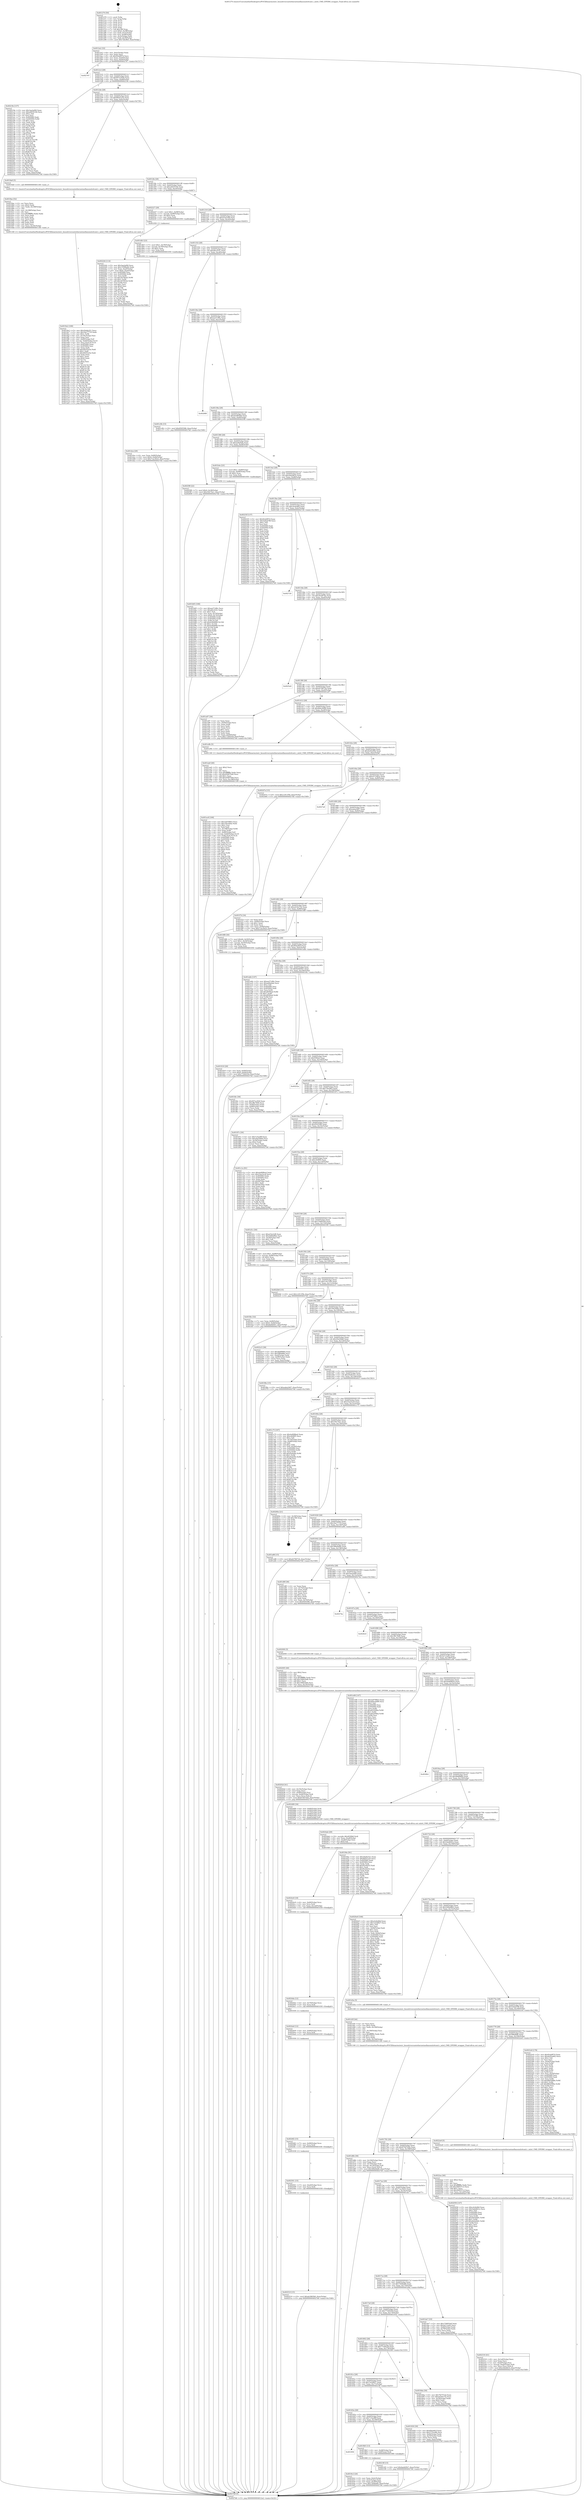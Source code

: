 digraph "0x401270" {
  label = "0x401270 (/mnt/c/Users/mathe/Desktop/tcc/POCII/binaries/extr_linuxdriversnetethernetmellanoxmlx4cmd.c_mlx4_CMD_EPERM_wrapper_Final-ollvm.out::main(0))"
  labelloc = "t"
  node[shape=record]

  Entry [label="",width=0.3,height=0.3,shape=circle,fillcolor=black,style=filled]
  "0x4012a2" [label="{
     0x4012a2 [32]\l
     | [instrs]\l
     &nbsp;&nbsp;0x4012a2 \<+6\>: mov -0xac(%rbp),%eax\l
     &nbsp;&nbsp;0x4012a8 \<+2\>: mov %eax,%ecx\l
     &nbsp;&nbsp;0x4012aa \<+6\>: sub $0x92ebf97d,%ecx\l
     &nbsp;&nbsp;0x4012b0 \<+6\>: mov %eax,-0xb0(%rbp)\l
     &nbsp;&nbsp;0x4012b6 \<+6\>: mov %ecx,-0xb4(%rbp)\l
     &nbsp;&nbsp;0x4012bc \<+6\>: je 0000000000402787 \<main+0x1517\>\l
  }"]
  "0x402787" [label="{
     0x402787\l
  }", style=dashed]
  "0x4012c2" [label="{
     0x4012c2 [28]\l
     | [instrs]\l
     &nbsp;&nbsp;0x4012c2 \<+5\>: jmp 00000000004012c7 \<main+0x57\>\l
     &nbsp;&nbsp;0x4012c7 \<+6\>: mov -0xb0(%rbp),%eax\l
     &nbsp;&nbsp;0x4012cd \<+5\>: sub $0x957ec928,%eax\l
     &nbsp;&nbsp;0x4012d2 \<+6\>: mov %eax,-0xb8(%rbp)\l
     &nbsp;&nbsp;0x4012d8 \<+6\>: je 000000000040219e \<main+0xf2e\>\l
  }"]
  Exit [label="",width=0.3,height=0.3,shape=circle,fillcolor=black,style=filled,peripheries=2]
  "0x40219e" [label="{
     0x40219e [137]\l
     | [instrs]\l
     &nbsp;&nbsp;0x40219e \<+5\>: mov $0x3aa2af49,%eax\l
     &nbsp;&nbsp;0x4021a3 \<+5\>: mov $0xa4635194,%ecx\l
     &nbsp;&nbsp;0x4021a8 \<+2\>: mov $0x1,%dl\l
     &nbsp;&nbsp;0x4021aa \<+2\>: xor %esi,%esi\l
     &nbsp;&nbsp;0x4021ac \<+7\>: mov 0x405060,%edi\l
     &nbsp;&nbsp;0x4021b3 \<+8\>: mov 0x405064,%r8d\l
     &nbsp;&nbsp;0x4021bb \<+3\>: sub $0x1,%esi\l
     &nbsp;&nbsp;0x4021be \<+3\>: mov %edi,%r9d\l
     &nbsp;&nbsp;0x4021c1 \<+3\>: add %esi,%r9d\l
     &nbsp;&nbsp;0x4021c4 \<+4\>: imul %r9d,%edi\l
     &nbsp;&nbsp;0x4021c8 \<+3\>: and $0x1,%edi\l
     &nbsp;&nbsp;0x4021cb \<+3\>: cmp $0x0,%edi\l
     &nbsp;&nbsp;0x4021ce \<+4\>: sete %r10b\l
     &nbsp;&nbsp;0x4021d2 \<+4\>: cmp $0xa,%r8d\l
     &nbsp;&nbsp;0x4021d6 \<+4\>: setl %r11b\l
     &nbsp;&nbsp;0x4021da \<+3\>: mov %r10b,%bl\l
     &nbsp;&nbsp;0x4021dd \<+3\>: xor $0xff,%bl\l
     &nbsp;&nbsp;0x4021e0 \<+3\>: mov %r11b,%r14b\l
     &nbsp;&nbsp;0x4021e3 \<+4\>: xor $0xff,%r14b\l
     &nbsp;&nbsp;0x4021e7 \<+3\>: xor $0x1,%dl\l
     &nbsp;&nbsp;0x4021ea \<+3\>: mov %bl,%r15b\l
     &nbsp;&nbsp;0x4021ed \<+4\>: and $0xff,%r15b\l
     &nbsp;&nbsp;0x4021f1 \<+3\>: and %dl,%r10b\l
     &nbsp;&nbsp;0x4021f4 \<+3\>: mov %r14b,%r12b\l
     &nbsp;&nbsp;0x4021f7 \<+4\>: and $0xff,%r12b\l
     &nbsp;&nbsp;0x4021fb \<+3\>: and %dl,%r11b\l
     &nbsp;&nbsp;0x4021fe \<+3\>: or %r10b,%r15b\l
     &nbsp;&nbsp;0x402201 \<+3\>: or %r11b,%r12b\l
     &nbsp;&nbsp;0x402204 \<+3\>: xor %r12b,%r15b\l
     &nbsp;&nbsp;0x402207 \<+3\>: or %r14b,%bl\l
     &nbsp;&nbsp;0x40220a \<+3\>: xor $0xff,%bl\l
     &nbsp;&nbsp;0x40220d \<+3\>: or $0x1,%dl\l
     &nbsp;&nbsp;0x402210 \<+2\>: and %dl,%bl\l
     &nbsp;&nbsp;0x402212 \<+3\>: or %bl,%r15b\l
     &nbsp;&nbsp;0x402215 \<+4\>: test $0x1,%r15b\l
     &nbsp;&nbsp;0x402219 \<+3\>: cmovne %ecx,%eax\l
     &nbsp;&nbsp;0x40221c \<+6\>: mov %eax,-0xac(%rbp)\l
     &nbsp;&nbsp;0x402222 \<+5\>: jmp 00000000004027b8 \<main+0x1548\>\l
  }"]
  "0x4012de" [label="{
     0x4012de [28]\l
     | [instrs]\l
     &nbsp;&nbsp;0x4012de \<+5\>: jmp 00000000004012e3 \<main+0x73\>\l
     &nbsp;&nbsp;0x4012e3 \<+6\>: mov -0xb0(%rbp),%eax\l
     &nbsp;&nbsp;0x4012e9 \<+5\>: sub $0x9f201a35,%eax\l
     &nbsp;&nbsp;0x4012ee \<+6\>: mov %eax,-0xbc(%rbp)\l
     &nbsp;&nbsp;0x4012f4 \<+6\>: je 00000000004019a9 \<main+0x739\>\l
  }"]
  "0x402510" [label="{
     0x402510 [15]\l
     | [instrs]\l
     &nbsp;&nbsp;0x402510 \<+10\>: movl $0xab3863b0,-0xac(%rbp)\l
     &nbsp;&nbsp;0x40251a \<+5\>: jmp 00000000004027b8 \<main+0x1548\>\l
  }"]
  "0x4019a9" [label="{
     0x4019a9 [5]\l
     | [instrs]\l
     &nbsp;&nbsp;0x4019a9 \<+5\>: call 0000000000401160 \<next_i\>\l
     | [calls]\l
     &nbsp;&nbsp;0x401160 \{1\} (/mnt/c/Users/mathe/Desktop/tcc/POCII/binaries/extr_linuxdriversnetethernetmellanoxmlx4cmd.c_mlx4_CMD_EPERM_wrapper_Final-ollvm.out::next_i)\l
  }"]
  "0x4012fa" [label="{
     0x4012fa [28]\l
     | [instrs]\l
     &nbsp;&nbsp;0x4012fa \<+5\>: jmp 00000000004012ff \<main+0x8f\>\l
     &nbsp;&nbsp;0x4012ff \<+6\>: mov -0xb0(%rbp),%eax\l
     &nbsp;&nbsp;0x401305 \<+5\>: sub $0xa4635194,%eax\l
     &nbsp;&nbsp;0x40130a \<+6\>: mov %eax,-0xc0(%rbp)\l
     &nbsp;&nbsp;0x401310 \<+6\>: je 0000000000402227 \<main+0xfb7\>\l
  }"]
  "0x402501" [label="{
     0x402501 [15]\l
     | [instrs]\l
     &nbsp;&nbsp;0x402501 \<+7\>: mov -0xa0(%rbp),%rcx\l
     &nbsp;&nbsp;0x402508 \<+3\>: mov %rcx,%rdi\l
     &nbsp;&nbsp;0x40250b \<+5\>: call 0000000000401030 \<free@plt\>\l
     | [calls]\l
     &nbsp;&nbsp;0x401030 \{1\} (unknown)\l
  }"]
  "0x402227" [label="{
     0x402227 [29]\l
     | [instrs]\l
     &nbsp;&nbsp;0x402227 \<+10\>: movl $0x1,-0x98(%rbp)\l
     &nbsp;&nbsp;0x402231 \<+7\>: movslq -0x98(%rbp),%rax\l
     &nbsp;&nbsp;0x402238 \<+4\>: shl $0x2,%rax\l
     &nbsp;&nbsp;0x40223c \<+3\>: mov %rax,%rdi\l
     &nbsp;&nbsp;0x40223f \<+5\>: call 0000000000401050 \<malloc@plt\>\l
     | [calls]\l
     &nbsp;&nbsp;0x401050 \{1\} (unknown)\l
  }"]
  "0x401316" [label="{
     0x401316 [28]\l
     | [instrs]\l
     &nbsp;&nbsp;0x401316 \<+5\>: jmp 000000000040131b \<main+0xab\>\l
     &nbsp;&nbsp;0x40131b \<+6\>: mov -0xb0(%rbp),%eax\l
     &nbsp;&nbsp;0x401321 \<+5\>: sub $0xa53a3cf8,%eax\l
     &nbsp;&nbsp;0x401326 \<+6\>: mov %eax,-0xc4(%rbp)\l
     &nbsp;&nbsp;0x40132c \<+6\>: je 0000000000401db3 \<main+0xb43\>\l
  }"]
  "0x4024f2" [label="{
     0x4024f2 [15]\l
     | [instrs]\l
     &nbsp;&nbsp;0x4024f2 \<+7\>: mov -0x90(%rbp),%rcx\l
     &nbsp;&nbsp;0x4024f9 \<+3\>: mov %rcx,%rdi\l
     &nbsp;&nbsp;0x4024fc \<+5\>: call 0000000000401030 \<free@plt\>\l
     | [calls]\l
     &nbsp;&nbsp;0x401030 \{1\} (unknown)\l
  }"]
  "0x401db3" [label="{
     0x401db3 [23]\l
     | [instrs]\l
     &nbsp;&nbsp;0x401db3 \<+7\>: movl $0x1,-0x78(%rbp)\l
     &nbsp;&nbsp;0x401dba \<+4\>: movslq -0x78(%rbp),%rax\l
     &nbsp;&nbsp;0x401dbe \<+4\>: shl $0x2,%rax\l
     &nbsp;&nbsp;0x401dc2 \<+3\>: mov %rax,%rdi\l
     &nbsp;&nbsp;0x401dc5 \<+5\>: call 0000000000401050 \<malloc@plt\>\l
     | [calls]\l
     &nbsp;&nbsp;0x401050 \{1\} (unknown)\l
  }"]
  "0x401332" [label="{
     0x401332 [28]\l
     | [instrs]\l
     &nbsp;&nbsp;0x401332 \<+5\>: jmp 0000000000401337 \<main+0xc7\>\l
     &nbsp;&nbsp;0x401337 \<+6\>: mov -0xb0(%rbp),%eax\l
     &nbsp;&nbsp;0x40133d \<+5\>: sub $0xa8ccf101,%eax\l
     &nbsp;&nbsp;0x401342 \<+6\>: mov %eax,-0xc8(%rbp)\l
     &nbsp;&nbsp;0x401348 \<+6\>: je 0000000000401c0b \<main+0x99b\>\l
  }"]
  "0x4024e6" [label="{
     0x4024e6 [12]\l
     | [instrs]\l
     &nbsp;&nbsp;0x4024e6 \<+4\>: mov -0x80(%rbp),%rcx\l
     &nbsp;&nbsp;0x4024ea \<+3\>: mov %rcx,%rdi\l
     &nbsp;&nbsp;0x4024ed \<+5\>: call 0000000000401030 \<free@plt\>\l
     | [calls]\l
     &nbsp;&nbsp;0x401030 \{1\} (unknown)\l
  }"]
  "0x401c0b" [label="{
     0x401c0b [15]\l
     | [instrs]\l
     &nbsp;&nbsp;0x401c0b \<+10\>: movl $0x9505586,-0xac(%rbp)\l
     &nbsp;&nbsp;0x401c15 \<+5\>: jmp 00000000004027b8 \<main+0x1548\>\l
  }"]
  "0x40134e" [label="{
     0x40134e [28]\l
     | [instrs]\l
     &nbsp;&nbsp;0x40134e \<+5\>: jmp 0000000000401353 \<main+0xe3\>\l
     &nbsp;&nbsp;0x401353 \<+6\>: mov -0xb0(%rbp),%eax\l
     &nbsp;&nbsp;0x401359 \<+5\>: sub $0xaa27c86c,%eax\l
     &nbsp;&nbsp;0x40135e \<+6\>: mov %eax,-0xcc(%rbp)\l
     &nbsp;&nbsp;0x401364 \<+6\>: je 0000000000402680 \<main+0x1410\>\l
  }"]
  "0x4024da" [label="{
     0x4024da [12]\l
     | [instrs]\l
     &nbsp;&nbsp;0x4024da \<+4\>: mov -0x70(%rbp),%rcx\l
     &nbsp;&nbsp;0x4024de \<+3\>: mov %rcx,%rdi\l
     &nbsp;&nbsp;0x4024e1 \<+5\>: call 0000000000401030 \<free@plt\>\l
     | [calls]\l
     &nbsp;&nbsp;0x401030 \{1\} (unknown)\l
  }"]
  "0x402680" [label="{
     0x402680\l
  }", style=dashed]
  "0x40136a" [label="{
     0x40136a [28]\l
     | [instrs]\l
     &nbsp;&nbsp;0x40136a \<+5\>: jmp 000000000040136f \<main+0xff\>\l
     &nbsp;&nbsp;0x40136f \<+6\>: mov -0xb0(%rbp),%eax\l
     &nbsp;&nbsp;0x401375 \<+5\>: sub $0xab3863b0,%eax\l
     &nbsp;&nbsp;0x40137a \<+6\>: mov %eax,-0xd0(%rbp)\l
     &nbsp;&nbsp;0x401380 \<+6\>: je 00000000004025f8 \<main+0x1388\>\l
  }"]
  "0x4024c8" [label="{
     0x4024c8 [18]\l
     | [instrs]\l
     &nbsp;&nbsp;0x4024c8 \<+4\>: mov -0x60(%rbp),%rcx\l
     &nbsp;&nbsp;0x4024cc \<+3\>: mov %rcx,%rdi\l
     &nbsp;&nbsp;0x4024cf \<+6\>: mov %eax,-0x1a4(%rbp)\l
     &nbsp;&nbsp;0x4024d5 \<+5\>: call 0000000000401030 \<free@plt\>\l
     | [calls]\l
     &nbsp;&nbsp;0x401030 \{1\} (unknown)\l
  }"]
  "0x4025f8" [label="{
     0x4025f8 [22]\l
     | [instrs]\l
     &nbsp;&nbsp;0x4025f8 \<+7\>: movl $0x0,-0x38(%rbp)\l
     &nbsp;&nbsp;0x4025ff \<+10\>: movl $0x33fc74e1,-0xac(%rbp)\l
     &nbsp;&nbsp;0x402609 \<+5\>: jmp 00000000004027b8 \<main+0x1548\>\l
  }"]
  "0x401386" [label="{
     0x401386 [28]\l
     | [instrs]\l
     &nbsp;&nbsp;0x401386 \<+5\>: jmp 000000000040138b \<main+0x11b\>\l
     &nbsp;&nbsp;0x40138b \<+6\>: mov -0xb0(%rbp),%eax\l
     &nbsp;&nbsp;0x401391 \<+5\>: sub $0xae8a0afa,%eax\l
     &nbsp;&nbsp;0x401396 \<+6\>: mov %eax,-0xd4(%rbp)\l
     &nbsp;&nbsp;0x40139c \<+6\>: je 0000000000401b4e \<main+0x8de\>\l
  }"]
  "0x4024ab" [label="{
     0x4024ab [29]\l
     | [instrs]\l
     &nbsp;&nbsp;0x4024ab \<+10\>: movabs $0x4030b6,%rdi\l
     &nbsp;&nbsp;0x4024b5 \<+6\>: mov %eax,-0xa8(%rbp)\l
     &nbsp;&nbsp;0x4024bb \<+6\>: mov -0xa8(%rbp),%esi\l
     &nbsp;&nbsp;0x4024c1 \<+2\>: mov $0x0,%al\l
     &nbsp;&nbsp;0x4024c3 \<+5\>: call 0000000000401040 \<printf@plt\>\l
     | [calls]\l
     &nbsp;&nbsp;0x401040 \{1\} (unknown)\l
  }"]
  "0x401b4e" [label="{
     0x401b4e [23]\l
     | [instrs]\l
     &nbsp;&nbsp;0x401b4e \<+7\>: movl $0x1,-0x68(%rbp)\l
     &nbsp;&nbsp;0x401b55 \<+4\>: movslq -0x68(%rbp),%rax\l
     &nbsp;&nbsp;0x401b59 \<+4\>: shl $0x2,%rax\l
     &nbsp;&nbsp;0x401b5d \<+3\>: mov %rax,%rdi\l
     &nbsp;&nbsp;0x401b60 \<+5\>: call 0000000000401050 \<malloc@plt\>\l
     | [calls]\l
     &nbsp;&nbsp;0x401050 \{1\} (unknown)\l
  }"]
  "0x4013a2" [label="{
     0x4013a2 [28]\l
     | [instrs]\l
     &nbsp;&nbsp;0x4013a2 \<+5\>: jmp 00000000004013a7 \<main+0x137\>\l
     &nbsp;&nbsp;0x4013a7 \<+6\>: mov -0xb0(%rbp),%eax\l
     &nbsp;&nbsp;0x4013ad \<+5\>: sub $0xc0d2db33,%eax\l
     &nbsp;&nbsp;0x4013b2 \<+6\>: mov %eax,-0xd8(%rbp)\l
     &nbsp;&nbsp;0x4013b8 \<+6\>: je 000000000040233f \<main+0x10cf\>\l
  }"]
  "0x402316" [label="{
     0x402316 [41]\l
     | [instrs]\l
     &nbsp;&nbsp;0x402316 \<+6\>: mov -0x1a0(%rbp),%ecx\l
     &nbsp;&nbsp;0x40231c \<+3\>: imul %eax,%ecx\l
     &nbsp;&nbsp;0x40231f \<+7\>: mov -0xa0(%rbp),%rsi\l
     &nbsp;&nbsp;0x402326 \<+7\>: movslq -0xa4(%rbp),%rdi\l
     &nbsp;&nbsp;0x40232d \<+3\>: mov %ecx,(%rsi,%rdi,4)\l
     &nbsp;&nbsp;0x402330 \<+10\>: movl $0xc0d2db33,-0xac(%rbp)\l
     &nbsp;&nbsp;0x40233a \<+5\>: jmp 00000000004027b8 \<main+0x1548\>\l
  }"]
  "0x40233f" [label="{
     0x40233f [137]\l
     | [instrs]\l
     &nbsp;&nbsp;0x40233f \<+5\>: mov $0x92ebf97d,%eax\l
     &nbsp;&nbsp;0x402344 \<+5\>: mov $0x5e6ad7f8,%ecx\l
     &nbsp;&nbsp;0x402349 \<+2\>: mov $0x1,%dl\l
     &nbsp;&nbsp;0x40234b \<+2\>: xor %esi,%esi\l
     &nbsp;&nbsp;0x40234d \<+7\>: mov 0x405060,%edi\l
     &nbsp;&nbsp;0x402354 \<+8\>: mov 0x405064,%r8d\l
     &nbsp;&nbsp;0x40235c \<+3\>: sub $0x1,%esi\l
     &nbsp;&nbsp;0x40235f \<+3\>: mov %edi,%r9d\l
     &nbsp;&nbsp;0x402362 \<+3\>: add %esi,%r9d\l
     &nbsp;&nbsp;0x402365 \<+4\>: imul %r9d,%edi\l
     &nbsp;&nbsp;0x402369 \<+3\>: and $0x1,%edi\l
     &nbsp;&nbsp;0x40236c \<+3\>: cmp $0x0,%edi\l
     &nbsp;&nbsp;0x40236f \<+4\>: sete %r10b\l
     &nbsp;&nbsp;0x402373 \<+4\>: cmp $0xa,%r8d\l
     &nbsp;&nbsp;0x402377 \<+4\>: setl %r11b\l
     &nbsp;&nbsp;0x40237b \<+3\>: mov %r10b,%bl\l
     &nbsp;&nbsp;0x40237e \<+3\>: xor $0xff,%bl\l
     &nbsp;&nbsp;0x402381 \<+3\>: mov %r11b,%r14b\l
     &nbsp;&nbsp;0x402384 \<+4\>: xor $0xff,%r14b\l
     &nbsp;&nbsp;0x402388 \<+3\>: xor $0x0,%dl\l
     &nbsp;&nbsp;0x40238b \<+3\>: mov %bl,%r15b\l
     &nbsp;&nbsp;0x40238e \<+4\>: and $0x0,%r15b\l
     &nbsp;&nbsp;0x402392 \<+3\>: and %dl,%r10b\l
     &nbsp;&nbsp;0x402395 \<+3\>: mov %r14b,%r12b\l
     &nbsp;&nbsp;0x402398 \<+4\>: and $0x0,%r12b\l
     &nbsp;&nbsp;0x40239c \<+3\>: and %dl,%r11b\l
     &nbsp;&nbsp;0x40239f \<+3\>: or %r10b,%r15b\l
     &nbsp;&nbsp;0x4023a2 \<+3\>: or %r11b,%r12b\l
     &nbsp;&nbsp;0x4023a5 \<+3\>: xor %r12b,%r15b\l
     &nbsp;&nbsp;0x4023a8 \<+3\>: or %r14b,%bl\l
     &nbsp;&nbsp;0x4023ab \<+3\>: xor $0xff,%bl\l
     &nbsp;&nbsp;0x4023ae \<+3\>: or $0x0,%dl\l
     &nbsp;&nbsp;0x4023b1 \<+2\>: and %dl,%bl\l
     &nbsp;&nbsp;0x4023b3 \<+3\>: or %bl,%r15b\l
     &nbsp;&nbsp;0x4023b6 \<+4\>: test $0x1,%r15b\l
     &nbsp;&nbsp;0x4023ba \<+3\>: cmovne %ecx,%eax\l
     &nbsp;&nbsp;0x4023bd \<+6\>: mov %eax,-0xac(%rbp)\l
     &nbsp;&nbsp;0x4023c3 \<+5\>: jmp 00000000004027b8 \<main+0x1548\>\l
  }"]
  "0x4013be" [label="{
     0x4013be [28]\l
     | [instrs]\l
     &nbsp;&nbsp;0x4013be \<+5\>: jmp 00000000004013c3 \<main+0x153\>\l
     &nbsp;&nbsp;0x4013c3 \<+6\>: mov -0xb0(%rbp),%eax\l
     &nbsp;&nbsp;0x4013c9 \<+5\>: sub $0xc4cfe46d,%eax\l
     &nbsp;&nbsp;0x4013ce \<+6\>: mov %eax,-0xdc(%rbp)\l
     &nbsp;&nbsp;0x4013d4 \<+6\>: je 0000000000402720 \<main+0x14b0\>\l
  }"]
  "0x4022ee" [label="{
     0x4022ee [40]\l
     | [instrs]\l
     &nbsp;&nbsp;0x4022ee \<+5\>: mov $0x2,%ecx\l
     &nbsp;&nbsp;0x4022f3 \<+1\>: cltd\l
     &nbsp;&nbsp;0x4022f4 \<+2\>: idiv %ecx\l
     &nbsp;&nbsp;0x4022f6 \<+6\>: imul $0xfffffffe,%edx,%ecx\l
     &nbsp;&nbsp;0x4022fc \<+6\>: add $0x269537c3,%ecx\l
     &nbsp;&nbsp;0x402302 \<+3\>: add $0x1,%ecx\l
     &nbsp;&nbsp;0x402305 \<+6\>: sub $0x269537c3,%ecx\l
     &nbsp;&nbsp;0x40230b \<+6\>: mov %ecx,-0x1a0(%rbp)\l
     &nbsp;&nbsp;0x402311 \<+5\>: call 0000000000401160 \<next_i\>\l
     | [calls]\l
     &nbsp;&nbsp;0x401160 \{1\} (/mnt/c/Users/mathe/Desktop/tcc/POCII/binaries/extr_linuxdriversnetethernetmellanoxmlx4cmd.c_mlx4_CMD_EPERM_wrapper_Final-ollvm.out::next_i)\l
  }"]
  "0x402720" [label="{
     0x402720\l
  }", style=dashed]
  "0x4013da" [label="{
     0x4013da [28]\l
     | [instrs]\l
     &nbsp;&nbsp;0x4013da \<+5\>: jmp 00000000004013df \<main+0x16f\>\l
     &nbsp;&nbsp;0x4013df \<+6\>: mov -0xb0(%rbp),%eax\l
     &nbsp;&nbsp;0x4013e5 \<+5\>: sub $0xc9cd67be,%eax\l
     &nbsp;&nbsp;0x4013ea \<+6\>: mov %eax,-0xe0(%rbp)\l
     &nbsp;&nbsp;0x4013f0 \<+6\>: je 00000000004025e9 \<main+0x1379\>\l
  }"]
  "0x402244" [label="{
     0x402244 [114]\l
     | [instrs]\l
     &nbsp;&nbsp;0x402244 \<+5\>: mov $0x3aa2af49,%ecx\l
     &nbsp;&nbsp;0x402249 \<+5\>: mov $0x15598e84,%edx\l
     &nbsp;&nbsp;0x40224e \<+7\>: mov %rax,-0xa0(%rbp)\l
     &nbsp;&nbsp;0x402255 \<+10\>: movl $0x0,-0xa4(%rbp)\l
     &nbsp;&nbsp;0x40225f \<+7\>: mov 0x405060,%esi\l
     &nbsp;&nbsp;0x402266 \<+8\>: mov 0x405064,%r8d\l
     &nbsp;&nbsp;0x40226e \<+3\>: mov %esi,%r9d\l
     &nbsp;&nbsp;0x402271 \<+7\>: sub $0x3d70fcb2,%r9d\l
     &nbsp;&nbsp;0x402278 \<+4\>: sub $0x1,%r9d\l
     &nbsp;&nbsp;0x40227c \<+7\>: add $0x3d70fcb2,%r9d\l
     &nbsp;&nbsp;0x402283 \<+4\>: imul %r9d,%esi\l
     &nbsp;&nbsp;0x402287 \<+3\>: and $0x1,%esi\l
     &nbsp;&nbsp;0x40228a \<+3\>: cmp $0x0,%esi\l
     &nbsp;&nbsp;0x40228d \<+4\>: sete %r10b\l
     &nbsp;&nbsp;0x402291 \<+4\>: cmp $0xa,%r8d\l
     &nbsp;&nbsp;0x402295 \<+4\>: setl %r11b\l
     &nbsp;&nbsp;0x402299 \<+3\>: mov %r10b,%bl\l
     &nbsp;&nbsp;0x40229c \<+3\>: and %r11b,%bl\l
     &nbsp;&nbsp;0x40229f \<+3\>: xor %r11b,%r10b\l
     &nbsp;&nbsp;0x4022a2 \<+3\>: or %r10b,%bl\l
     &nbsp;&nbsp;0x4022a5 \<+3\>: test $0x1,%bl\l
     &nbsp;&nbsp;0x4022a8 \<+3\>: cmovne %edx,%ecx\l
     &nbsp;&nbsp;0x4022ab \<+6\>: mov %ecx,-0xac(%rbp)\l
     &nbsp;&nbsp;0x4022b1 \<+5\>: jmp 00000000004027b8 \<main+0x1548\>\l
  }"]
  "0x4025e9" [label="{
     0x4025e9\l
  }", style=dashed]
  "0x4013f6" [label="{
     0x4013f6 [28]\l
     | [instrs]\l
     &nbsp;&nbsp;0x4013f6 \<+5\>: jmp 00000000004013fb \<main+0x18b\>\l
     &nbsp;&nbsp;0x4013fb \<+6\>: mov -0xb0(%rbp),%eax\l
     &nbsp;&nbsp;0x401401 \<+5\>: sub $0xd2766724,%eax\l
     &nbsp;&nbsp;0x401406 \<+6\>: mov %eax,-0xe4(%rbp)\l
     &nbsp;&nbsp;0x40140c \<+6\>: je 0000000000401a97 \<main+0x827\>\l
  }"]
  "0x40202d" [label="{
     0x40202d [41]\l
     | [instrs]\l
     &nbsp;&nbsp;0x40202d \<+6\>: mov -0x19c(%rbp),%ecx\l
     &nbsp;&nbsp;0x402033 \<+3\>: imul %eax,%ecx\l
     &nbsp;&nbsp;0x402036 \<+7\>: mov -0x90(%rbp),%rsi\l
     &nbsp;&nbsp;0x40203d \<+7\>: movslq -0x94(%rbp),%rdi\l
     &nbsp;&nbsp;0x402044 \<+3\>: mov %ecx,(%rsi,%rdi,4)\l
     &nbsp;&nbsp;0x402047 \<+10\>: movl $0x67007d2b,-0xac(%rbp)\l
     &nbsp;&nbsp;0x402051 \<+5\>: jmp 00000000004027b8 \<main+0x1548\>\l
  }"]
  "0x401a97" [label="{
     0x401a97 [36]\l
     | [instrs]\l
     &nbsp;&nbsp;0x401a97 \<+2\>: xor %eax,%eax\l
     &nbsp;&nbsp;0x401a99 \<+3\>: mov -0x64(%rbp),%ecx\l
     &nbsp;&nbsp;0x401a9c \<+2\>: mov %eax,%edx\l
     &nbsp;&nbsp;0x401a9e \<+2\>: sub %ecx,%edx\l
     &nbsp;&nbsp;0x401aa0 \<+2\>: mov %eax,%ecx\l
     &nbsp;&nbsp;0x401aa2 \<+3\>: sub $0x1,%ecx\l
     &nbsp;&nbsp;0x401aa5 \<+2\>: add %ecx,%edx\l
     &nbsp;&nbsp;0x401aa7 \<+2\>: sub %edx,%eax\l
     &nbsp;&nbsp;0x401aa9 \<+3\>: mov %eax,-0x64(%rbp)\l
     &nbsp;&nbsp;0x401aac \<+10\>: movl $0x7726435d,-0xac(%rbp)\l
     &nbsp;&nbsp;0x401ab6 \<+5\>: jmp 00000000004027b8 \<main+0x1548\>\l
  }"]
  "0x401412" [label="{
     0x401412 [28]\l
     | [instrs]\l
     &nbsp;&nbsp;0x401412 \<+5\>: jmp 0000000000401417 \<main+0x1a7\>\l
     &nbsp;&nbsp;0x401417 \<+6\>: mov -0xb0(%rbp),%eax\l
     &nbsp;&nbsp;0x40141d \<+5\>: sub $0xdb4c4499,%eax\l
     &nbsp;&nbsp;0x401422 \<+6\>: mov %eax,-0xe8(%rbp)\l
     &nbsp;&nbsp;0x401428 \<+6\>: je 0000000000401e9b \<main+0xc2b\>\l
  }"]
  "0x402005" [label="{
     0x402005 [40]\l
     | [instrs]\l
     &nbsp;&nbsp;0x402005 \<+5\>: mov $0x2,%ecx\l
     &nbsp;&nbsp;0x40200a \<+1\>: cltd\l
     &nbsp;&nbsp;0x40200b \<+2\>: idiv %ecx\l
     &nbsp;&nbsp;0x40200d \<+6\>: imul $0xfffffffe,%edx,%ecx\l
     &nbsp;&nbsp;0x402013 \<+6\>: add $0x166624db,%ecx\l
     &nbsp;&nbsp;0x402019 \<+3\>: add $0x1,%ecx\l
     &nbsp;&nbsp;0x40201c \<+6\>: sub $0x166624db,%ecx\l
     &nbsp;&nbsp;0x402022 \<+6\>: mov %ecx,-0x19c(%rbp)\l
     &nbsp;&nbsp;0x402028 \<+5\>: call 0000000000401160 \<next_i\>\l
     | [calls]\l
     &nbsp;&nbsp;0x401160 \{1\} (/mnt/c/Users/mathe/Desktop/tcc/POCII/binaries/extr_linuxdriversnetethernetmellanoxmlx4cmd.c_mlx4_CMD_EPERM_wrapper_Final-ollvm.out::next_i)\l
  }"]
  "0x401e9b" [label="{
     0x401e9b [5]\l
     | [instrs]\l
     &nbsp;&nbsp;0x401e9b \<+5\>: call 0000000000401160 \<next_i\>\l
     | [calls]\l
     &nbsp;&nbsp;0x401160 \{1\} (/mnt/c/Users/mathe/Desktop/tcc/POCII/binaries/extr_linuxdriversnetethernetmellanoxmlx4cmd.c_mlx4_CMD_EPERM_wrapper_Final-ollvm.out::next_i)\l
  }"]
  "0x40142e" [label="{
     0x40142e [28]\l
     | [instrs]\l
     &nbsp;&nbsp;0x40142e \<+5\>: jmp 0000000000401433 \<main+0x1c3\>\l
     &nbsp;&nbsp;0x401433 \<+6\>: mov -0xb0(%rbp),%eax\l
     &nbsp;&nbsp;0x401439 \<+5\>: sub $0xde45a462,%eax\l
     &nbsp;&nbsp;0x40143e \<+6\>: mov %eax,-0xec(%rbp)\l
     &nbsp;&nbsp;0x401444 \<+6\>: je 000000000040247a \<main+0x120a\>\l
  }"]
  "0x401fbc" [label="{
     0x401fbc [32]\l
     | [instrs]\l
     &nbsp;&nbsp;0x401fbc \<+7\>: mov %rax,-0x90(%rbp)\l
     &nbsp;&nbsp;0x401fc3 \<+10\>: movl $0x0,-0x94(%rbp)\l
     &nbsp;&nbsp;0x401fcd \<+10\>: movl $0xfae6d5b7,-0xac(%rbp)\l
     &nbsp;&nbsp;0x401fd7 \<+5\>: jmp 00000000004027b8 \<main+0x1548\>\l
  }"]
  "0x40247a" [label="{
     0x40247a [15]\l
     | [instrs]\l
     &nbsp;&nbsp;0x40247a \<+10\>: movl $0x1c911f5b,-0xac(%rbp)\l
     &nbsp;&nbsp;0x402484 \<+5\>: jmp 00000000004027b8 \<main+0x1548\>\l
  }"]
  "0x40144a" [label="{
     0x40144a [28]\l
     | [instrs]\l
     &nbsp;&nbsp;0x40144a \<+5\>: jmp 000000000040144f \<main+0x1df\>\l
     &nbsp;&nbsp;0x40144f \<+6\>: mov -0xb0(%rbp),%eax\l
     &nbsp;&nbsp;0x401455 \<+5\>: sub $0xe57164ca,%eax\l
     &nbsp;&nbsp;0x40145a \<+6\>: mov %eax,-0xf0(%rbp)\l
     &nbsp;&nbsp;0x401460 \<+6\>: je 00000000004027a9 \<main+0x1539\>\l
  }"]
  "0x401ec8" [label="{
     0x401ec8 [166]\l
     | [instrs]\l
     &nbsp;&nbsp;0x401ec8 \<+5\>: mov $0x3e9796b3,%ecx\l
     &nbsp;&nbsp;0x401ecd \<+5\>: mov $0x1f4230da,%edx\l
     &nbsp;&nbsp;0x401ed2 \<+3\>: mov $0x1,%sil\l
     &nbsp;&nbsp;0x401ed5 \<+2\>: xor %edi,%edi\l
     &nbsp;&nbsp;0x401ed7 \<+7\>: mov -0x198(%rbp),%r8d\l
     &nbsp;&nbsp;0x401ede \<+4\>: imul %eax,%r8d\l
     &nbsp;&nbsp;0x401ee2 \<+4\>: mov -0x80(%rbp),%r9\l
     &nbsp;&nbsp;0x401ee6 \<+7\>: movslq -0x84(%rbp),%r10\l
     &nbsp;&nbsp;0x401eed \<+4\>: mov %r8d,(%r9,%r10,4)\l
     &nbsp;&nbsp;0x401ef1 \<+7\>: mov 0x405060,%eax\l
     &nbsp;&nbsp;0x401ef8 \<+8\>: mov 0x405064,%r8d\l
     &nbsp;&nbsp;0x401f00 \<+3\>: sub $0x1,%edi\l
     &nbsp;&nbsp;0x401f03 \<+3\>: mov %eax,%r11d\l
     &nbsp;&nbsp;0x401f06 \<+3\>: add %edi,%r11d\l
     &nbsp;&nbsp;0x401f09 \<+4\>: imul %r11d,%eax\l
     &nbsp;&nbsp;0x401f0d \<+3\>: and $0x1,%eax\l
     &nbsp;&nbsp;0x401f10 \<+3\>: cmp $0x0,%eax\l
     &nbsp;&nbsp;0x401f13 \<+3\>: sete %bl\l
     &nbsp;&nbsp;0x401f16 \<+4\>: cmp $0xa,%r8d\l
     &nbsp;&nbsp;0x401f1a \<+4\>: setl %r14b\l
     &nbsp;&nbsp;0x401f1e \<+3\>: mov %bl,%r15b\l
     &nbsp;&nbsp;0x401f21 \<+4\>: xor $0xff,%r15b\l
     &nbsp;&nbsp;0x401f25 \<+3\>: mov %r14b,%r12b\l
     &nbsp;&nbsp;0x401f28 \<+4\>: xor $0xff,%r12b\l
     &nbsp;&nbsp;0x401f2c \<+4\>: xor $0x1,%sil\l
     &nbsp;&nbsp;0x401f30 \<+3\>: mov %r15b,%r13b\l
     &nbsp;&nbsp;0x401f33 \<+4\>: and $0xff,%r13b\l
     &nbsp;&nbsp;0x401f37 \<+3\>: and %sil,%bl\l
     &nbsp;&nbsp;0x401f3a \<+3\>: mov %r12b,%al\l
     &nbsp;&nbsp;0x401f3d \<+2\>: and $0xff,%al\l
     &nbsp;&nbsp;0x401f3f \<+3\>: and %sil,%r14b\l
     &nbsp;&nbsp;0x401f42 \<+3\>: or %bl,%r13b\l
     &nbsp;&nbsp;0x401f45 \<+3\>: or %r14b,%al\l
     &nbsp;&nbsp;0x401f48 \<+3\>: xor %al,%r13b\l
     &nbsp;&nbsp;0x401f4b \<+3\>: or %r12b,%r15b\l
     &nbsp;&nbsp;0x401f4e \<+4\>: xor $0xff,%r15b\l
     &nbsp;&nbsp;0x401f52 \<+4\>: or $0x1,%sil\l
     &nbsp;&nbsp;0x401f56 \<+3\>: and %sil,%r15b\l
     &nbsp;&nbsp;0x401f59 \<+3\>: or %r15b,%r13b\l
     &nbsp;&nbsp;0x401f5c \<+4\>: test $0x1,%r13b\l
     &nbsp;&nbsp;0x401f60 \<+3\>: cmovne %edx,%ecx\l
     &nbsp;&nbsp;0x401f63 \<+6\>: mov %ecx,-0xac(%rbp)\l
     &nbsp;&nbsp;0x401f69 \<+5\>: jmp 00000000004027b8 \<main+0x1548\>\l
  }"]
  "0x4027a9" [label="{
     0x4027a9\l
  }", style=dashed]
  "0x401466" [label="{
     0x401466 [28]\l
     | [instrs]\l
     &nbsp;&nbsp;0x401466 \<+5\>: jmp 000000000040146b \<main+0x1fb\>\l
     &nbsp;&nbsp;0x40146b \<+6\>: mov -0xb0(%rbp),%eax\l
     &nbsp;&nbsp;0x401471 \<+5\>: sub $0xeaba2467,%eax\l
     &nbsp;&nbsp;0x401476 \<+6\>: mov %eax,-0xf4(%rbp)\l
     &nbsp;&nbsp;0x40147c \<+6\>: je 0000000000401f7d \<main+0xd0d\>\l
  }"]
  "0x401ea0" [label="{
     0x401ea0 [40]\l
     | [instrs]\l
     &nbsp;&nbsp;0x401ea0 \<+5\>: mov $0x2,%ecx\l
     &nbsp;&nbsp;0x401ea5 \<+1\>: cltd\l
     &nbsp;&nbsp;0x401ea6 \<+2\>: idiv %ecx\l
     &nbsp;&nbsp;0x401ea8 \<+6\>: imul $0xfffffffe,%edx,%ecx\l
     &nbsp;&nbsp;0x401eae \<+6\>: sub $0xd30870d4,%ecx\l
     &nbsp;&nbsp;0x401eb4 \<+3\>: add $0x1,%ecx\l
     &nbsp;&nbsp;0x401eb7 \<+6\>: add $0xd30870d4,%ecx\l
     &nbsp;&nbsp;0x401ebd \<+6\>: mov %ecx,-0x198(%rbp)\l
     &nbsp;&nbsp;0x401ec3 \<+5\>: call 0000000000401160 \<next_i\>\l
     | [calls]\l
     &nbsp;&nbsp;0x401160 \{1\} (/mnt/c/Users/mathe/Desktop/tcc/POCII/binaries/extr_linuxdriversnetethernetmellanoxmlx4cmd.c_mlx4_CMD_EPERM_wrapper_Final-ollvm.out::next_i)\l
  }"]
  "0x401f7d" [label="{
     0x401f7d [34]\l
     | [instrs]\l
     &nbsp;&nbsp;0x401f7d \<+2\>: xor %eax,%eax\l
     &nbsp;&nbsp;0x401f7f \<+6\>: mov -0x84(%rbp),%ecx\l
     &nbsp;&nbsp;0x401f85 \<+3\>: sub $0x1,%eax\l
     &nbsp;&nbsp;0x401f88 \<+2\>: sub %eax,%ecx\l
     &nbsp;&nbsp;0x401f8a \<+6\>: mov %ecx,-0x84(%rbp)\l
     &nbsp;&nbsp;0x401f90 \<+10\>: movl $0x71ac3b22,-0xac(%rbp)\l
     &nbsp;&nbsp;0x401f9a \<+5\>: jmp 00000000004027b8 \<main+0x1548\>\l
  }"]
  "0x401482" [label="{
     0x401482 [28]\l
     | [instrs]\l
     &nbsp;&nbsp;0x401482 \<+5\>: jmp 0000000000401487 \<main+0x217\>\l
     &nbsp;&nbsp;0x401487 \<+6\>: mov -0xb0(%rbp),%eax\l
     &nbsp;&nbsp;0x40148d \<+5\>: sub $0xed16e732,%eax\l
     &nbsp;&nbsp;0x401492 \<+6\>: mov %eax,-0xf8(%rbp)\l
     &nbsp;&nbsp;0x401498 \<+6\>: je 00000000004018f8 \<main+0x688\>\l
  }"]
  "0x401dca" [label="{
     0x401dca [29]\l
     | [instrs]\l
     &nbsp;&nbsp;0x401dca \<+4\>: mov %rax,-0x80(%rbp)\l
     &nbsp;&nbsp;0x401dce \<+10\>: movl $0x0,-0x84(%rbp)\l
     &nbsp;&nbsp;0x401dd8 \<+10\>: movl $0x71ac3b22,-0xac(%rbp)\l
     &nbsp;&nbsp;0x401de2 \<+5\>: jmp 00000000004027b8 \<main+0x1548\>\l
  }"]
  "0x4018f8" [label="{
     0x4018f8 [30]\l
     | [instrs]\l
     &nbsp;&nbsp;0x4018f8 \<+7\>: movl $0x64,-0x50(%rbp)\l
     &nbsp;&nbsp;0x4018ff \<+7\>: movl $0x1,-0x54(%rbp)\l
     &nbsp;&nbsp;0x401906 \<+4\>: movslq -0x54(%rbp),%rax\l
     &nbsp;&nbsp;0x40190a \<+4\>: shl $0x2,%rax\l
     &nbsp;&nbsp;0x40190e \<+3\>: mov %rax,%rdi\l
     &nbsp;&nbsp;0x401911 \<+5\>: call 0000000000401050 \<malloc@plt\>\l
     | [calls]\l
     &nbsp;&nbsp;0x401050 \{1\} (unknown)\l
  }"]
  "0x40149e" [label="{
     0x40149e [28]\l
     | [instrs]\l
     &nbsp;&nbsp;0x40149e \<+5\>: jmp 00000000004014a3 \<main+0x233\>\l
     &nbsp;&nbsp;0x4014a3 \<+6\>: mov -0xb0(%rbp),%eax\l
     &nbsp;&nbsp;0x4014a9 \<+5\>: sub $0xf04e081f,%eax\l
     &nbsp;&nbsp;0x4014ae \<+6\>: mov %eax,-0xfc(%rbp)\l
     &nbsp;&nbsp;0x4014b4 \<+6\>: je 0000000000401abb \<main+0x84b\>\l
  }"]
  "0x401d6b" [label="{
     0x401d6b [36]\l
     | [instrs]\l
     &nbsp;&nbsp;0x401d6b \<+6\>: mov -0x194(%rbp),%ecx\l
     &nbsp;&nbsp;0x401d71 \<+3\>: imul %eax,%ecx\l
     &nbsp;&nbsp;0x401d74 \<+4\>: mov -0x70(%rbp),%rdi\l
     &nbsp;&nbsp;0x401d78 \<+4\>: movslq -0x74(%rbp),%r8\l
     &nbsp;&nbsp;0x401d7c \<+4\>: mov %ecx,(%rdi,%r8,4)\l
     &nbsp;&nbsp;0x401d80 \<+10\>: movl $0x389e9a80,-0xac(%rbp)\l
     &nbsp;&nbsp;0x401d8a \<+5\>: jmp 00000000004027b8 \<main+0x1548\>\l
  }"]
  "0x401abb" [label="{
     0x401abb [147]\l
     | [instrs]\l
     &nbsp;&nbsp;0x401abb \<+5\>: mov $0xaa27c86c,%eax\l
     &nbsp;&nbsp;0x401ac0 \<+5\>: mov $0xae8a0afa,%ecx\l
     &nbsp;&nbsp;0x401ac5 \<+2\>: mov $0x1,%dl\l
     &nbsp;&nbsp;0x401ac7 \<+7\>: mov 0x405060,%esi\l
     &nbsp;&nbsp;0x401ace \<+7\>: mov 0x405064,%edi\l
     &nbsp;&nbsp;0x401ad5 \<+3\>: mov %esi,%r8d\l
     &nbsp;&nbsp;0x401ad8 \<+7\>: add $0xdf394ad,%r8d\l
     &nbsp;&nbsp;0x401adf \<+4\>: sub $0x1,%r8d\l
     &nbsp;&nbsp;0x401ae3 \<+7\>: sub $0xdf394ad,%r8d\l
     &nbsp;&nbsp;0x401aea \<+4\>: imul %r8d,%esi\l
     &nbsp;&nbsp;0x401aee \<+3\>: and $0x1,%esi\l
     &nbsp;&nbsp;0x401af1 \<+3\>: cmp $0x0,%esi\l
     &nbsp;&nbsp;0x401af4 \<+4\>: sete %r9b\l
     &nbsp;&nbsp;0x401af8 \<+3\>: cmp $0xa,%edi\l
     &nbsp;&nbsp;0x401afb \<+4\>: setl %r10b\l
     &nbsp;&nbsp;0x401aff \<+3\>: mov %r9b,%r11b\l
     &nbsp;&nbsp;0x401b02 \<+4\>: xor $0xff,%r11b\l
     &nbsp;&nbsp;0x401b06 \<+3\>: mov %r10b,%bl\l
     &nbsp;&nbsp;0x401b09 \<+3\>: xor $0xff,%bl\l
     &nbsp;&nbsp;0x401b0c \<+3\>: xor $0x1,%dl\l
     &nbsp;&nbsp;0x401b0f \<+3\>: mov %r11b,%r14b\l
     &nbsp;&nbsp;0x401b12 \<+4\>: and $0xff,%r14b\l
     &nbsp;&nbsp;0x401b16 \<+3\>: and %dl,%r9b\l
     &nbsp;&nbsp;0x401b19 \<+3\>: mov %bl,%r15b\l
     &nbsp;&nbsp;0x401b1c \<+4\>: and $0xff,%r15b\l
     &nbsp;&nbsp;0x401b20 \<+3\>: and %dl,%r10b\l
     &nbsp;&nbsp;0x401b23 \<+3\>: or %r9b,%r14b\l
     &nbsp;&nbsp;0x401b26 \<+3\>: or %r10b,%r15b\l
     &nbsp;&nbsp;0x401b29 \<+3\>: xor %r15b,%r14b\l
     &nbsp;&nbsp;0x401b2c \<+3\>: or %bl,%r11b\l
     &nbsp;&nbsp;0x401b2f \<+4\>: xor $0xff,%r11b\l
     &nbsp;&nbsp;0x401b33 \<+3\>: or $0x1,%dl\l
     &nbsp;&nbsp;0x401b36 \<+3\>: and %dl,%r11b\l
     &nbsp;&nbsp;0x401b39 \<+3\>: or %r11b,%r14b\l
     &nbsp;&nbsp;0x401b3c \<+4\>: test $0x1,%r14b\l
     &nbsp;&nbsp;0x401b40 \<+3\>: cmovne %ecx,%eax\l
     &nbsp;&nbsp;0x401b43 \<+6\>: mov %eax,-0xac(%rbp)\l
     &nbsp;&nbsp;0x401b49 \<+5\>: jmp 00000000004027b8 \<main+0x1548\>\l
  }"]
  "0x4014ba" [label="{
     0x4014ba [28]\l
     | [instrs]\l
     &nbsp;&nbsp;0x4014ba \<+5\>: jmp 00000000004014bf \<main+0x24f\>\l
     &nbsp;&nbsp;0x4014bf \<+6\>: mov -0xb0(%rbp),%eax\l
     &nbsp;&nbsp;0x4014c5 \<+5\>: sub $0xfae6d5b7,%eax\l
     &nbsp;&nbsp;0x4014ca \<+6\>: mov %eax,-0x100(%rbp)\l
     &nbsp;&nbsp;0x4014d0 \<+6\>: je 0000000000401fdc \<main+0xd6c\>\l
  }"]
  "0x401d3f" [label="{
     0x401d3f [44]\l
     | [instrs]\l
     &nbsp;&nbsp;0x401d3f \<+2\>: xor %ecx,%ecx\l
     &nbsp;&nbsp;0x401d41 \<+5\>: mov $0x2,%edx\l
     &nbsp;&nbsp;0x401d46 \<+6\>: mov %edx,-0x190(%rbp)\l
     &nbsp;&nbsp;0x401d4c \<+1\>: cltd\l
     &nbsp;&nbsp;0x401d4d \<+6\>: mov -0x190(%rbp),%esi\l
     &nbsp;&nbsp;0x401d53 \<+2\>: idiv %esi\l
     &nbsp;&nbsp;0x401d55 \<+6\>: imul $0xfffffffe,%edx,%edx\l
     &nbsp;&nbsp;0x401d5b \<+3\>: sub $0x1,%ecx\l
     &nbsp;&nbsp;0x401d5e \<+2\>: sub %ecx,%edx\l
     &nbsp;&nbsp;0x401d60 \<+6\>: mov %edx,-0x194(%rbp)\l
     &nbsp;&nbsp;0x401d66 \<+5\>: call 0000000000401160 \<next_i\>\l
     | [calls]\l
     &nbsp;&nbsp;0x401160 \{1\} (/mnt/c/Users/mathe/Desktop/tcc/POCII/binaries/extr_linuxdriversnetethernetmellanoxmlx4cmd.c_mlx4_CMD_EPERM_wrapper_Final-ollvm.out::next_i)\l
  }"]
  "0x401fdc" [label="{
     0x401fdc [36]\l
     | [instrs]\l
     &nbsp;&nbsp;0x401fdc \<+5\>: mov $0x957ec928,%eax\l
     &nbsp;&nbsp;0x401fe1 \<+5\>: mov $0x3ffc7846,%ecx\l
     &nbsp;&nbsp;0x401fe6 \<+6\>: mov -0x94(%rbp),%edx\l
     &nbsp;&nbsp;0x401fec \<+6\>: cmp -0x88(%rbp),%edx\l
     &nbsp;&nbsp;0x401ff2 \<+3\>: cmovl %ecx,%eax\l
     &nbsp;&nbsp;0x401ff5 \<+6\>: mov %eax,-0xac(%rbp)\l
     &nbsp;&nbsp;0x401ffb \<+5\>: jmp 00000000004027b8 \<main+0x1548\>\l
  }"]
  "0x4014d6" [label="{
     0x4014d6 [28]\l
     | [instrs]\l
     &nbsp;&nbsp;0x4014d6 \<+5\>: jmp 00000000004014db \<main+0x26b\>\l
     &nbsp;&nbsp;0x4014db \<+6\>: mov -0xb0(%rbp),%eax\l
     &nbsp;&nbsp;0x4014e1 \<+5\>: sub $0xf390a0,%eax\l
     &nbsp;&nbsp;0x4014e6 \<+6\>: mov %eax,-0x104(%rbp)\l
     &nbsp;&nbsp;0x4014ec \<+6\>: je 000000000040252e \<main+0x12be\>\l
  }"]
  "0x401b65" [label="{
     0x401b65 [166]\l
     | [instrs]\l
     &nbsp;&nbsp;0x401b65 \<+5\>: mov $0xaa27c86c,%ecx\l
     &nbsp;&nbsp;0x401b6a \<+5\>: mov $0xa8ccf101,%edx\l
     &nbsp;&nbsp;0x401b6f \<+3\>: mov $0x1,%sil\l
     &nbsp;&nbsp;0x401b72 \<+4\>: mov %rax,-0x70(%rbp)\l
     &nbsp;&nbsp;0x401b76 \<+7\>: movl $0x0,-0x74(%rbp)\l
     &nbsp;&nbsp;0x401b7d \<+8\>: mov 0x405060,%r8d\l
     &nbsp;&nbsp;0x401b85 \<+8\>: mov 0x405064,%r9d\l
     &nbsp;&nbsp;0x401b8d \<+3\>: mov %r8d,%r10d\l
     &nbsp;&nbsp;0x401b90 \<+7\>: add $0xfc06d990,%r10d\l
     &nbsp;&nbsp;0x401b97 \<+4\>: sub $0x1,%r10d\l
     &nbsp;&nbsp;0x401b9b \<+7\>: sub $0xfc06d990,%r10d\l
     &nbsp;&nbsp;0x401ba2 \<+4\>: imul %r10d,%r8d\l
     &nbsp;&nbsp;0x401ba6 \<+4\>: and $0x1,%r8d\l
     &nbsp;&nbsp;0x401baa \<+4\>: cmp $0x0,%r8d\l
     &nbsp;&nbsp;0x401bae \<+4\>: sete %r11b\l
     &nbsp;&nbsp;0x401bb2 \<+4\>: cmp $0xa,%r9d\l
     &nbsp;&nbsp;0x401bb6 \<+3\>: setl %bl\l
     &nbsp;&nbsp;0x401bb9 \<+3\>: mov %r11b,%r14b\l
     &nbsp;&nbsp;0x401bbc \<+4\>: xor $0xff,%r14b\l
     &nbsp;&nbsp;0x401bc0 \<+3\>: mov %bl,%r15b\l
     &nbsp;&nbsp;0x401bc3 \<+4\>: xor $0xff,%r15b\l
     &nbsp;&nbsp;0x401bc7 \<+4\>: xor $0x1,%sil\l
     &nbsp;&nbsp;0x401bcb \<+3\>: mov %r14b,%r12b\l
     &nbsp;&nbsp;0x401bce \<+4\>: and $0xff,%r12b\l
     &nbsp;&nbsp;0x401bd2 \<+3\>: and %sil,%r11b\l
     &nbsp;&nbsp;0x401bd5 \<+3\>: mov %r15b,%r13b\l
     &nbsp;&nbsp;0x401bd8 \<+4\>: and $0xff,%r13b\l
     &nbsp;&nbsp;0x401bdc \<+3\>: and %sil,%bl\l
     &nbsp;&nbsp;0x401bdf \<+3\>: or %r11b,%r12b\l
     &nbsp;&nbsp;0x401be2 \<+3\>: or %bl,%r13b\l
     &nbsp;&nbsp;0x401be5 \<+3\>: xor %r13b,%r12b\l
     &nbsp;&nbsp;0x401be8 \<+3\>: or %r15b,%r14b\l
     &nbsp;&nbsp;0x401beb \<+4\>: xor $0xff,%r14b\l
     &nbsp;&nbsp;0x401bef \<+4\>: or $0x1,%sil\l
     &nbsp;&nbsp;0x401bf3 \<+3\>: and %sil,%r14b\l
     &nbsp;&nbsp;0x401bf6 \<+3\>: or %r14b,%r12b\l
     &nbsp;&nbsp;0x401bf9 \<+4\>: test $0x1,%r12b\l
     &nbsp;&nbsp;0x401bfd \<+3\>: cmovne %edx,%ecx\l
     &nbsp;&nbsp;0x401c00 \<+6\>: mov %ecx,-0xac(%rbp)\l
     &nbsp;&nbsp;0x401c06 \<+5\>: jmp 00000000004027b8 \<main+0x1548\>\l
  }"]
  "0x40252e" [label="{
     0x40252e\l
  }", style=dashed]
  "0x4014f2" [label="{
     0x4014f2 [28]\l
     | [instrs]\l
     &nbsp;&nbsp;0x4014f2 \<+5\>: jmp 00000000004014f7 \<main+0x287\>\l
     &nbsp;&nbsp;0x4014f7 \<+6\>: mov -0xb0(%rbp),%eax\l
     &nbsp;&nbsp;0x4014fd \<+5\>: sub $0x72bc8b5,%eax\l
     &nbsp;&nbsp;0x401502 \<+6\>: mov %eax,-0x108(%rbp)\l
     &nbsp;&nbsp;0x401508 \<+6\>: je 000000000040187c \<main+0x60c\>\l
  }"]
  "0x4019e2" [label="{
     0x4019e2 [166]\l
     | [instrs]\l
     &nbsp;&nbsp;0x4019e2 \<+5\>: mov $0x20a9a321,%ecx\l
     &nbsp;&nbsp;0x4019e7 \<+5\>: mov $0x34a77719,%edx\l
     &nbsp;&nbsp;0x4019ec \<+3\>: mov $0x1,%r8b\l
     &nbsp;&nbsp;0x4019ef \<+6\>: mov -0x18c(%rbp),%esi\l
     &nbsp;&nbsp;0x4019f5 \<+3\>: imul %eax,%esi\l
     &nbsp;&nbsp;0x4019f8 \<+4\>: mov -0x60(%rbp),%r9\l
     &nbsp;&nbsp;0x4019fc \<+4\>: movslq -0x64(%rbp),%r10\l
     &nbsp;&nbsp;0x401a00 \<+4\>: mov %esi,(%r9,%r10,4)\l
     &nbsp;&nbsp;0x401a04 \<+7\>: mov 0x405060,%eax\l
     &nbsp;&nbsp;0x401a0b \<+7\>: mov 0x405064,%esi\l
     &nbsp;&nbsp;0x401a12 \<+2\>: mov %eax,%edi\l
     &nbsp;&nbsp;0x401a14 \<+6\>: add $0x49352a5a,%edi\l
     &nbsp;&nbsp;0x401a1a \<+3\>: sub $0x1,%edi\l
     &nbsp;&nbsp;0x401a1d \<+6\>: sub $0x49352a5a,%edi\l
     &nbsp;&nbsp;0x401a23 \<+3\>: imul %edi,%eax\l
     &nbsp;&nbsp;0x401a26 \<+3\>: and $0x1,%eax\l
     &nbsp;&nbsp;0x401a29 \<+3\>: cmp $0x0,%eax\l
     &nbsp;&nbsp;0x401a2c \<+4\>: sete %r11b\l
     &nbsp;&nbsp;0x401a30 \<+3\>: cmp $0xa,%esi\l
     &nbsp;&nbsp;0x401a33 \<+3\>: setl %bl\l
     &nbsp;&nbsp;0x401a36 \<+3\>: mov %r11b,%r14b\l
     &nbsp;&nbsp;0x401a39 \<+4\>: xor $0xff,%r14b\l
     &nbsp;&nbsp;0x401a3d \<+3\>: mov %bl,%r15b\l
     &nbsp;&nbsp;0x401a40 \<+4\>: xor $0xff,%r15b\l
     &nbsp;&nbsp;0x401a44 \<+4\>: xor $0x0,%r8b\l
     &nbsp;&nbsp;0x401a48 \<+3\>: mov %r14b,%r12b\l
     &nbsp;&nbsp;0x401a4b \<+4\>: and $0x0,%r12b\l
     &nbsp;&nbsp;0x401a4f \<+3\>: and %r8b,%r11b\l
     &nbsp;&nbsp;0x401a52 \<+3\>: mov %r15b,%r13b\l
     &nbsp;&nbsp;0x401a55 \<+4\>: and $0x0,%r13b\l
     &nbsp;&nbsp;0x401a59 \<+3\>: and %r8b,%bl\l
     &nbsp;&nbsp;0x401a5c \<+3\>: or %r11b,%r12b\l
     &nbsp;&nbsp;0x401a5f \<+3\>: or %bl,%r13b\l
     &nbsp;&nbsp;0x401a62 \<+3\>: xor %r13b,%r12b\l
     &nbsp;&nbsp;0x401a65 \<+3\>: or %r15b,%r14b\l
     &nbsp;&nbsp;0x401a68 \<+4\>: xor $0xff,%r14b\l
     &nbsp;&nbsp;0x401a6c \<+4\>: or $0x0,%r8b\l
     &nbsp;&nbsp;0x401a70 \<+3\>: and %r8b,%r14b\l
     &nbsp;&nbsp;0x401a73 \<+3\>: or %r14b,%r12b\l
     &nbsp;&nbsp;0x401a76 \<+4\>: test $0x1,%r12b\l
     &nbsp;&nbsp;0x401a7a \<+3\>: cmovne %edx,%ecx\l
     &nbsp;&nbsp;0x401a7d \<+6\>: mov %ecx,-0xac(%rbp)\l
     &nbsp;&nbsp;0x401a83 \<+5\>: jmp 00000000004027b8 \<main+0x1548\>\l
  }"]
  "0x40187c" [label="{
     0x40187c [30]\l
     | [instrs]\l
     &nbsp;&nbsp;0x40187c \<+5\>: mov $0x7c5eef6f,%eax\l
     &nbsp;&nbsp;0x401881 \<+5\>: mov $0x20a54fa6,%ecx\l
     &nbsp;&nbsp;0x401886 \<+3\>: mov -0x34(%rbp),%edx\l
     &nbsp;&nbsp;0x401889 \<+3\>: cmp $0x2,%edx\l
     &nbsp;&nbsp;0x40188c \<+3\>: cmovne %ecx,%eax\l
     &nbsp;&nbsp;0x40188f \<+6\>: mov %eax,-0xac(%rbp)\l
     &nbsp;&nbsp;0x401895 \<+5\>: jmp 00000000004027b8 \<main+0x1548\>\l
  }"]
  "0x40150e" [label="{
     0x40150e [28]\l
     | [instrs]\l
     &nbsp;&nbsp;0x40150e \<+5\>: jmp 0000000000401513 \<main+0x2a3\>\l
     &nbsp;&nbsp;0x401513 \<+6\>: mov -0xb0(%rbp),%eax\l
     &nbsp;&nbsp;0x401519 \<+5\>: sub $0x9505586,%eax\l
     &nbsp;&nbsp;0x40151e \<+6\>: mov %eax,-0x10c(%rbp)\l
     &nbsp;&nbsp;0x401524 \<+6\>: je 0000000000401c1a \<main+0x9aa\>\l
  }"]
  "0x4027b8" [label="{
     0x4027b8 [5]\l
     | [instrs]\l
     &nbsp;&nbsp;0x4027b8 \<+5\>: jmp 00000000004012a2 \<main+0x32\>\l
  }"]
  "0x401270" [label="{
     0x401270 [50]\l
     | [instrs]\l
     &nbsp;&nbsp;0x401270 \<+1\>: push %rbp\l
     &nbsp;&nbsp;0x401271 \<+3\>: mov %rsp,%rbp\l
     &nbsp;&nbsp;0x401274 \<+2\>: push %r15\l
     &nbsp;&nbsp;0x401276 \<+2\>: push %r14\l
     &nbsp;&nbsp;0x401278 \<+2\>: push %r13\l
     &nbsp;&nbsp;0x40127a \<+2\>: push %r12\l
     &nbsp;&nbsp;0x40127c \<+1\>: push %rbx\l
     &nbsp;&nbsp;0x40127d \<+7\>: sub $0x198,%rsp\l
     &nbsp;&nbsp;0x401284 \<+7\>: movl $0x0,-0x38(%rbp)\l
     &nbsp;&nbsp;0x40128b \<+3\>: mov %edi,-0x3c(%rbp)\l
     &nbsp;&nbsp;0x40128e \<+4\>: mov %rsi,-0x48(%rbp)\l
     &nbsp;&nbsp;0x401292 \<+3\>: mov -0x3c(%rbp),%edi\l
     &nbsp;&nbsp;0x401295 \<+3\>: mov %edi,-0x34(%rbp)\l
     &nbsp;&nbsp;0x401298 \<+10\>: movl $0x72bc8b5,-0xac(%rbp)\l
  }"]
  "0x4019ae" [label="{
     0x4019ae [52]\l
     | [instrs]\l
     &nbsp;&nbsp;0x4019ae \<+2\>: xor %ecx,%ecx\l
     &nbsp;&nbsp;0x4019b0 \<+5\>: mov $0x2,%edx\l
     &nbsp;&nbsp;0x4019b5 \<+6\>: mov %edx,-0x188(%rbp)\l
     &nbsp;&nbsp;0x4019bb \<+1\>: cltd\l
     &nbsp;&nbsp;0x4019bc \<+6\>: mov -0x188(%rbp),%esi\l
     &nbsp;&nbsp;0x4019c2 \<+2\>: idiv %esi\l
     &nbsp;&nbsp;0x4019c4 \<+6\>: imul $0xfffffffe,%edx,%edx\l
     &nbsp;&nbsp;0x4019ca \<+2\>: mov %ecx,%edi\l
     &nbsp;&nbsp;0x4019cc \<+2\>: sub %edx,%edi\l
     &nbsp;&nbsp;0x4019ce \<+2\>: mov %ecx,%edx\l
     &nbsp;&nbsp;0x4019d0 \<+3\>: sub $0x1,%edx\l
     &nbsp;&nbsp;0x4019d3 \<+2\>: add %edx,%edi\l
     &nbsp;&nbsp;0x4019d5 \<+2\>: sub %edi,%ecx\l
     &nbsp;&nbsp;0x4019d7 \<+6\>: mov %ecx,-0x18c(%rbp)\l
     &nbsp;&nbsp;0x4019dd \<+5\>: call 0000000000401160 \<next_i\>\l
     | [calls]\l
     &nbsp;&nbsp;0x401160 \{1\} (/mnt/c/Users/mathe/Desktop/tcc/POCII/binaries/extr_linuxdriversnetethernetmellanoxmlx4cmd.c_mlx4_CMD_EPERM_wrapper_Final-ollvm.out::next_i)\l
  }"]
  "0x401c1a" [label="{
     0x401c1a [91]\l
     | [instrs]\l
     &nbsp;&nbsp;0x401c1a \<+5\>: mov $0x4a908be4,%eax\l
     &nbsp;&nbsp;0x401c1f \<+5\>: mov $0x23a23cc8,%ecx\l
     &nbsp;&nbsp;0x401c24 \<+7\>: mov 0x405060,%edx\l
     &nbsp;&nbsp;0x401c2b \<+7\>: mov 0x405064,%esi\l
     &nbsp;&nbsp;0x401c32 \<+2\>: mov %edx,%edi\l
     &nbsp;&nbsp;0x401c34 \<+6\>: sub $0x9d7fdac,%edi\l
     &nbsp;&nbsp;0x401c3a \<+3\>: sub $0x1,%edi\l
     &nbsp;&nbsp;0x401c3d \<+6\>: add $0x9d7fdac,%edi\l
     &nbsp;&nbsp;0x401c43 \<+3\>: imul %edi,%edx\l
     &nbsp;&nbsp;0x401c46 \<+3\>: and $0x1,%edx\l
     &nbsp;&nbsp;0x401c49 \<+3\>: cmp $0x0,%edx\l
     &nbsp;&nbsp;0x401c4c \<+4\>: sete %r8b\l
     &nbsp;&nbsp;0x401c50 \<+3\>: cmp $0xa,%esi\l
     &nbsp;&nbsp;0x401c53 \<+4\>: setl %r9b\l
     &nbsp;&nbsp;0x401c57 \<+3\>: mov %r8b,%r10b\l
     &nbsp;&nbsp;0x401c5a \<+3\>: and %r9b,%r10b\l
     &nbsp;&nbsp;0x401c5d \<+3\>: xor %r9b,%r8b\l
     &nbsp;&nbsp;0x401c60 \<+3\>: or %r8b,%r10b\l
     &nbsp;&nbsp;0x401c63 \<+4\>: test $0x1,%r10b\l
     &nbsp;&nbsp;0x401c67 \<+3\>: cmovne %ecx,%eax\l
     &nbsp;&nbsp;0x401c6a \<+6\>: mov %eax,-0xac(%rbp)\l
     &nbsp;&nbsp;0x401c70 \<+5\>: jmp 00000000004027b8 \<main+0x1548\>\l
  }"]
  "0x40152a" [label="{
     0x40152a [28]\l
     | [instrs]\l
     &nbsp;&nbsp;0x40152a \<+5\>: jmp 000000000040152f \<main+0x2bf\>\l
     &nbsp;&nbsp;0x40152f \<+6\>: mov -0xb0(%rbp),%eax\l
     &nbsp;&nbsp;0x401535 \<+5\>: sub $0xcfe90f5,%eax\l
     &nbsp;&nbsp;0x40153a \<+6\>: mov %eax,-0x110(%rbp)\l
     &nbsp;&nbsp;0x401540 \<+6\>: je 0000000000401d1c \<main+0xaac\>\l
  }"]
  "0x401916" [label="{
     0x401916 [26]\l
     | [instrs]\l
     &nbsp;&nbsp;0x401916 \<+4\>: mov %rax,-0x60(%rbp)\l
     &nbsp;&nbsp;0x40191a \<+7\>: movl $0x0,-0x64(%rbp)\l
     &nbsp;&nbsp;0x401921 \<+10\>: movl $0x7726435d,-0xac(%rbp)\l
     &nbsp;&nbsp;0x40192b \<+5\>: jmp 00000000004027b8 \<main+0x1548\>\l
  }"]
  "0x401d1c" [label="{
     0x401d1c [30]\l
     | [instrs]\l
     &nbsp;&nbsp;0x401d1c \<+5\>: mov $0xa53a3cf8,%eax\l
     &nbsp;&nbsp;0x401d21 \<+5\>: mov $0x5d0bd8b2,%ecx\l
     &nbsp;&nbsp;0x401d26 \<+3\>: mov -0x29(%rbp),%dl\l
     &nbsp;&nbsp;0x401d29 \<+3\>: test $0x1,%dl\l
     &nbsp;&nbsp;0x401d2c \<+3\>: cmovne %ecx,%eax\l
     &nbsp;&nbsp;0x401d2f \<+6\>: mov %eax,-0xac(%rbp)\l
     &nbsp;&nbsp;0x401d35 \<+5\>: jmp 00000000004027b8 \<main+0x1548\>\l
  }"]
  "0x401546" [label="{
     0x401546 [28]\l
     | [instrs]\l
     &nbsp;&nbsp;0x401546 \<+5\>: jmp 000000000040154b \<main+0x2db\>\l
     &nbsp;&nbsp;0x40154b \<+6\>: mov -0xb0(%rbp),%eax\l
     &nbsp;&nbsp;0x401551 \<+5\>: sub $0x154603e8,%eax\l
     &nbsp;&nbsp;0x401556 \<+6\>: mov %eax,-0x114(%rbp)\l
     &nbsp;&nbsp;0x40155c \<+6\>: je 0000000000401f9f \<main+0xd2f\>\l
  }"]
  "0x4018c2" [label="{
     0x4018c2 [24]\l
     | [instrs]\l
     &nbsp;&nbsp;0x4018c2 \<+3\>: mov %eax,-0x4c(%rbp)\l
     &nbsp;&nbsp;0x4018c5 \<+3\>: mov -0x4c(%rbp),%eax\l
     &nbsp;&nbsp;0x4018c8 \<+3\>: mov %eax,-0x30(%rbp)\l
     &nbsp;&nbsp;0x4018cb \<+10\>: movl $0x7264bdf4,-0xac(%rbp)\l
     &nbsp;&nbsp;0x4018d5 \<+5\>: jmp 00000000004027b8 \<main+0x1548\>\l
  }"]
  "0x401f9f" [label="{
     0x401f9f [29]\l
     | [instrs]\l
     &nbsp;&nbsp;0x401f9f \<+10\>: movl $0x1,-0x88(%rbp)\l
     &nbsp;&nbsp;0x401fa9 \<+7\>: movslq -0x88(%rbp),%rax\l
     &nbsp;&nbsp;0x401fb0 \<+4\>: shl $0x2,%rax\l
     &nbsp;&nbsp;0x401fb4 \<+3\>: mov %rax,%rdi\l
     &nbsp;&nbsp;0x401fb7 \<+5\>: call 0000000000401050 \<malloc@plt\>\l
     | [calls]\l
     &nbsp;&nbsp;0x401050 \{1\} (unknown)\l
  }"]
  "0x401562" [label="{
     0x401562 [28]\l
     | [instrs]\l
     &nbsp;&nbsp;0x401562 \<+5\>: jmp 0000000000401567 \<main+0x2f7\>\l
     &nbsp;&nbsp;0x401567 \<+6\>: mov -0xb0(%rbp),%eax\l
     &nbsp;&nbsp;0x40156d \<+5\>: sub $0x15598e84,%eax\l
     &nbsp;&nbsp;0x401572 \<+6\>: mov %eax,-0x118(%rbp)\l
     &nbsp;&nbsp;0x401578 \<+6\>: je 00000000004022b6 \<main+0x1046\>\l
  }"]
  "0x401856" [label="{
     0x401856\l
  }", style=dashed]
  "0x4022b6" [label="{
     0x4022b6 [15]\l
     | [instrs]\l
     &nbsp;&nbsp;0x4022b6 \<+10\>: movl $0x1c911f5b,-0xac(%rbp)\l
     &nbsp;&nbsp;0x4022c0 \<+5\>: jmp 00000000004027b8 \<main+0x1548\>\l
  }"]
  "0x40157e" [label="{
     0x40157e [28]\l
     | [instrs]\l
     &nbsp;&nbsp;0x40157e \<+5\>: jmp 0000000000401583 \<main+0x313\>\l
     &nbsp;&nbsp;0x401583 \<+6\>: mov -0xb0(%rbp),%eax\l
     &nbsp;&nbsp;0x401589 \<+5\>: sub $0x1c911f5b,%eax\l
     &nbsp;&nbsp;0x40158e \<+6\>: mov %eax,-0x11c(%rbp)\l
     &nbsp;&nbsp;0x401594 \<+6\>: je 00000000004022c5 \<main+0x1055\>\l
  }"]
  "0x4018b5" [label="{
     0x4018b5 [13]\l
     | [instrs]\l
     &nbsp;&nbsp;0x4018b5 \<+4\>: mov -0x48(%rbp),%rax\l
     &nbsp;&nbsp;0x4018b9 \<+4\>: mov 0x8(%rax),%rdi\l
     &nbsp;&nbsp;0x4018bd \<+5\>: call 0000000000401060 \<atoi@plt\>\l
     | [calls]\l
     &nbsp;&nbsp;0x401060 \{1\} (unknown)\l
  }"]
  "0x4022c5" [label="{
     0x4022c5 [36]\l
     | [instrs]\l
     &nbsp;&nbsp;0x4022c5 \<+5\>: mov $0x4b6f9964,%eax\l
     &nbsp;&nbsp;0x4022ca \<+5\>: mov $0x5f80dfdb,%ecx\l
     &nbsp;&nbsp;0x4022cf \<+6\>: mov -0xa4(%rbp),%edx\l
     &nbsp;&nbsp;0x4022d5 \<+6\>: cmp -0x98(%rbp),%edx\l
     &nbsp;&nbsp;0x4022db \<+3\>: cmovl %ecx,%eax\l
     &nbsp;&nbsp;0x4022de \<+6\>: mov %eax,-0xac(%rbp)\l
     &nbsp;&nbsp;0x4022e4 \<+5\>: jmp 00000000004027b8 \<main+0x1548\>\l
  }"]
  "0x40159a" [label="{
     0x40159a [28]\l
     | [instrs]\l
     &nbsp;&nbsp;0x40159a \<+5\>: jmp 000000000040159f \<main+0x32f\>\l
     &nbsp;&nbsp;0x40159f \<+6\>: mov -0xb0(%rbp),%eax\l
     &nbsp;&nbsp;0x4015a5 \<+5\>: sub $0x1f4230da,%eax\l
     &nbsp;&nbsp;0x4015aa \<+6\>: mov %eax,-0x120(%rbp)\l
     &nbsp;&nbsp;0x4015b0 \<+6\>: je 0000000000401f6e \<main+0xcfe\>\l
  }"]
  "0x40183a" [label="{
     0x40183a [28]\l
     | [instrs]\l
     &nbsp;&nbsp;0x40183a \<+5\>: jmp 000000000040183f \<main+0x5cf\>\l
     &nbsp;&nbsp;0x40183f \<+6\>: mov -0xb0(%rbp),%eax\l
     &nbsp;&nbsp;0x401845 \<+5\>: sub $0x7c5eef6f,%eax\l
     &nbsp;&nbsp;0x40184a \<+6\>: mov %eax,-0x180(%rbp)\l
     &nbsp;&nbsp;0x401850 \<+6\>: je 00000000004018b5 \<main+0x645\>\l
  }"]
  "0x401f6e" [label="{
     0x401f6e [15]\l
     | [instrs]\l
     &nbsp;&nbsp;0x401f6e \<+10\>: movl $0xeaba2467,-0xac(%rbp)\l
     &nbsp;&nbsp;0x401f78 \<+5\>: jmp 00000000004027b8 \<main+0x1548\>\l
  }"]
  "0x4015b6" [label="{
     0x4015b6 [28]\l
     | [instrs]\l
     &nbsp;&nbsp;0x4015b6 \<+5\>: jmp 00000000004015bb \<main+0x34b\>\l
     &nbsp;&nbsp;0x4015bb \<+6\>: mov -0xb0(%rbp),%eax\l
     &nbsp;&nbsp;0x4015c1 \<+5\>: sub $0x20a54fa6,%eax\l
     &nbsp;&nbsp;0x4015c6 \<+6\>: mov %eax,-0x124(%rbp)\l
     &nbsp;&nbsp;0x4015cc \<+6\>: je 000000000040189a \<main+0x62a\>\l
  }"]
  "0x40218f" [label="{
     0x40218f [15]\l
     | [instrs]\l
     &nbsp;&nbsp;0x40218f \<+10\>: movl $0xfae6d5b7,-0xac(%rbp)\l
     &nbsp;&nbsp;0x402199 \<+5\>: jmp 00000000004027b8 \<main+0x1548\>\l
  }"]
  "0x40189a" [label="{
     0x40189a\l
  }", style=dashed]
  "0x4015d2" [label="{
     0x4015d2 [28]\l
     | [instrs]\l
     &nbsp;&nbsp;0x4015d2 \<+5\>: jmp 00000000004015d7 \<main+0x367\>\l
     &nbsp;&nbsp;0x4015d7 \<+6\>: mov -0xb0(%rbp),%eax\l
     &nbsp;&nbsp;0x4015dd \<+5\>: sub $0x20a9a321,%eax\l
     &nbsp;&nbsp;0x4015e2 \<+6\>: mov %eax,-0x128(%rbp)\l
     &nbsp;&nbsp;0x4015e8 \<+6\>: je 0000000000402623 \<main+0x13b3\>\l
  }"]
  "0x40181e" [label="{
     0x40181e [28]\l
     | [instrs]\l
     &nbsp;&nbsp;0x40181e \<+5\>: jmp 0000000000401823 \<main+0x5b3\>\l
     &nbsp;&nbsp;0x401823 \<+6\>: mov -0xb0(%rbp),%eax\l
     &nbsp;&nbsp;0x401829 \<+5\>: sub $0x7a52f627,%eax\l
     &nbsp;&nbsp;0x40182e \<+6\>: mov %eax,-0x17c(%rbp)\l
     &nbsp;&nbsp;0x401834 \<+6\>: je 000000000040218f \<main+0xf1f\>\l
  }"]
  "0x402623" [label="{
     0x402623\l
  }", style=dashed]
  "0x4015ee" [label="{
     0x4015ee [28]\l
     | [instrs]\l
     &nbsp;&nbsp;0x4015ee \<+5\>: jmp 00000000004015f3 \<main+0x383\>\l
     &nbsp;&nbsp;0x4015f3 \<+6\>: mov -0xb0(%rbp),%eax\l
     &nbsp;&nbsp;0x4015f9 \<+5\>: sub $0x23a23cc8,%eax\l
     &nbsp;&nbsp;0x4015fe \<+6\>: mov %eax,-0x12c(%rbp)\l
     &nbsp;&nbsp;0x401604 \<+6\>: je 0000000000401c75 \<main+0xa05\>\l
  }"]
  "0x402589" [label="{
     0x402589\l
  }", style=dashed]
  "0x401c75" [label="{
     0x401c75 [167]\l
     | [instrs]\l
     &nbsp;&nbsp;0x401c75 \<+5\>: mov $0x4a908be4,%eax\l
     &nbsp;&nbsp;0x401c7a \<+5\>: mov $0xcfe90f5,%ecx\l
     &nbsp;&nbsp;0x401c7f \<+2\>: mov $0x1,%dl\l
     &nbsp;&nbsp;0x401c81 \<+3\>: mov -0x74(%rbp),%esi\l
     &nbsp;&nbsp;0x401c84 \<+3\>: cmp -0x68(%rbp),%esi\l
     &nbsp;&nbsp;0x401c87 \<+4\>: setl %dil\l
     &nbsp;&nbsp;0x401c8b \<+4\>: and $0x1,%dil\l
     &nbsp;&nbsp;0x401c8f \<+4\>: mov %dil,-0x29(%rbp)\l
     &nbsp;&nbsp;0x401c93 \<+7\>: mov 0x405060,%esi\l
     &nbsp;&nbsp;0x401c9a \<+8\>: mov 0x405064,%r8d\l
     &nbsp;&nbsp;0x401ca2 \<+3\>: mov %esi,%r9d\l
     &nbsp;&nbsp;0x401ca5 \<+7\>: add $0xd3eb4fe,%r9d\l
     &nbsp;&nbsp;0x401cac \<+4\>: sub $0x1,%r9d\l
     &nbsp;&nbsp;0x401cb0 \<+7\>: sub $0xd3eb4fe,%r9d\l
     &nbsp;&nbsp;0x401cb7 \<+4\>: imul %r9d,%esi\l
     &nbsp;&nbsp;0x401cbb \<+3\>: and $0x1,%esi\l
     &nbsp;&nbsp;0x401cbe \<+3\>: cmp $0x0,%esi\l
     &nbsp;&nbsp;0x401cc1 \<+4\>: sete %dil\l
     &nbsp;&nbsp;0x401cc5 \<+4\>: cmp $0xa,%r8d\l
     &nbsp;&nbsp;0x401cc9 \<+4\>: setl %r10b\l
     &nbsp;&nbsp;0x401ccd \<+3\>: mov %dil,%r11b\l
     &nbsp;&nbsp;0x401cd0 \<+4\>: xor $0xff,%r11b\l
     &nbsp;&nbsp;0x401cd4 \<+3\>: mov %r10b,%bl\l
     &nbsp;&nbsp;0x401cd7 \<+3\>: xor $0xff,%bl\l
     &nbsp;&nbsp;0x401cda \<+3\>: xor $0x1,%dl\l
     &nbsp;&nbsp;0x401cdd \<+3\>: mov %r11b,%r14b\l
     &nbsp;&nbsp;0x401ce0 \<+4\>: and $0xff,%r14b\l
     &nbsp;&nbsp;0x401ce4 \<+3\>: and %dl,%dil\l
     &nbsp;&nbsp;0x401ce7 \<+3\>: mov %bl,%r15b\l
     &nbsp;&nbsp;0x401cea \<+4\>: and $0xff,%r15b\l
     &nbsp;&nbsp;0x401cee \<+3\>: and %dl,%r10b\l
     &nbsp;&nbsp;0x401cf1 \<+3\>: or %dil,%r14b\l
     &nbsp;&nbsp;0x401cf4 \<+3\>: or %r10b,%r15b\l
     &nbsp;&nbsp;0x401cf7 \<+3\>: xor %r15b,%r14b\l
     &nbsp;&nbsp;0x401cfa \<+3\>: or %bl,%r11b\l
     &nbsp;&nbsp;0x401cfd \<+4\>: xor $0xff,%r11b\l
     &nbsp;&nbsp;0x401d01 \<+3\>: or $0x1,%dl\l
     &nbsp;&nbsp;0x401d04 \<+3\>: and %dl,%r11b\l
     &nbsp;&nbsp;0x401d07 \<+3\>: or %r11b,%r14b\l
     &nbsp;&nbsp;0x401d0a \<+4\>: test $0x1,%r14b\l
     &nbsp;&nbsp;0x401d0e \<+3\>: cmovne %ecx,%eax\l
     &nbsp;&nbsp;0x401d11 \<+6\>: mov %eax,-0xac(%rbp)\l
     &nbsp;&nbsp;0x401d17 \<+5\>: jmp 00000000004027b8 \<main+0x1548\>\l
  }"]
  "0x40160a" [label="{
     0x40160a [28]\l
     | [instrs]\l
     &nbsp;&nbsp;0x40160a \<+5\>: jmp 000000000040160f \<main+0x39f\>\l
     &nbsp;&nbsp;0x40160f \<+6\>: mov -0xb0(%rbp),%eax\l
     &nbsp;&nbsp;0x401615 \<+5\>: sub $0x33fc74e1,%eax\l
     &nbsp;&nbsp;0x40161a \<+6\>: mov %eax,-0x130(%rbp)\l
     &nbsp;&nbsp;0x401620 \<+6\>: je 000000000040260e \<main+0x139e\>\l
  }"]
  "0x401802" [label="{
     0x401802 [28]\l
     | [instrs]\l
     &nbsp;&nbsp;0x401802 \<+5\>: jmp 0000000000401807 \<main+0x597\>\l
     &nbsp;&nbsp;0x401807 \<+6\>: mov -0xb0(%rbp),%eax\l
     &nbsp;&nbsp;0x40180d \<+5\>: sub $0x77c64e29,%eax\l
     &nbsp;&nbsp;0x401812 \<+6\>: mov %eax,-0x178(%rbp)\l
     &nbsp;&nbsp;0x401818 \<+6\>: je 0000000000402589 \<main+0x1319\>\l
  }"]
  "0x40260e" [label="{
     0x40260e [21]\l
     | [instrs]\l
     &nbsp;&nbsp;0x40260e \<+3\>: mov -0x38(%rbp),%eax\l
     &nbsp;&nbsp;0x402611 \<+7\>: add $0x198,%rsp\l
     &nbsp;&nbsp;0x402618 \<+1\>: pop %rbx\l
     &nbsp;&nbsp;0x402619 \<+2\>: pop %r12\l
     &nbsp;&nbsp;0x40261b \<+2\>: pop %r13\l
     &nbsp;&nbsp;0x40261d \<+2\>: pop %r14\l
     &nbsp;&nbsp;0x40261f \<+2\>: pop %r15\l
     &nbsp;&nbsp;0x402621 \<+1\>: pop %rbp\l
     &nbsp;&nbsp;0x402622 \<+1\>: ret\l
  }"]
  "0x401626" [label="{
     0x401626 [28]\l
     | [instrs]\l
     &nbsp;&nbsp;0x401626 \<+5\>: jmp 000000000040162b \<main+0x3bb\>\l
     &nbsp;&nbsp;0x40162b \<+6\>: mov -0xb0(%rbp),%eax\l
     &nbsp;&nbsp;0x401631 \<+5\>: sub $0x34a77719,%eax\l
     &nbsp;&nbsp;0x401636 \<+6\>: mov %eax,-0x134(%rbp)\l
     &nbsp;&nbsp;0x40163c \<+6\>: je 0000000000401a88 \<main+0x818\>\l
  }"]
  "0x401930" [label="{
     0x401930 [30]\l
     | [instrs]\l
     &nbsp;&nbsp;0x401930 \<+5\>: mov $0xf04e081f,%eax\l
     &nbsp;&nbsp;0x401935 \<+5\>: mov $0x5733c0fb,%ecx\l
     &nbsp;&nbsp;0x40193a \<+3\>: mov -0x64(%rbp),%edx\l
     &nbsp;&nbsp;0x40193d \<+3\>: cmp -0x54(%rbp),%edx\l
     &nbsp;&nbsp;0x401940 \<+3\>: cmovl %ecx,%eax\l
     &nbsp;&nbsp;0x401943 \<+6\>: mov %eax,-0xac(%rbp)\l
     &nbsp;&nbsp;0x401949 \<+5\>: jmp 00000000004027b8 \<main+0x1548\>\l
  }"]
  "0x401a88" [label="{
     0x401a88 [15]\l
     | [instrs]\l
     &nbsp;&nbsp;0x401a88 \<+10\>: movl $0xd2766724,-0xac(%rbp)\l
     &nbsp;&nbsp;0x401a92 \<+5\>: jmp 00000000004027b8 \<main+0x1548\>\l
  }"]
  "0x401642" [label="{
     0x401642 [28]\l
     | [instrs]\l
     &nbsp;&nbsp;0x401642 \<+5\>: jmp 0000000000401647 \<main+0x3d7\>\l
     &nbsp;&nbsp;0x401647 \<+6\>: mov -0xb0(%rbp),%eax\l
     &nbsp;&nbsp;0x40164d \<+5\>: sub $0x389e9a80,%eax\l
     &nbsp;&nbsp;0x401652 \<+6\>: mov %eax,-0x138(%rbp)\l
     &nbsp;&nbsp;0x401658 \<+6\>: je 0000000000401d8f \<main+0xb1f\>\l
  }"]
  "0x4017e6" [label="{
     0x4017e6 [28]\l
     | [instrs]\l
     &nbsp;&nbsp;0x4017e6 \<+5\>: jmp 00000000004017eb \<main+0x57b\>\l
     &nbsp;&nbsp;0x4017eb \<+6\>: mov -0xb0(%rbp),%eax\l
     &nbsp;&nbsp;0x4017f1 \<+5\>: sub $0x7726435d,%eax\l
     &nbsp;&nbsp;0x4017f6 \<+6\>: mov %eax,-0x174(%rbp)\l
     &nbsp;&nbsp;0x4017fc \<+6\>: je 0000000000401930 \<main+0x6c0\>\l
  }"]
  "0x401d8f" [label="{
     0x401d8f [36]\l
     | [instrs]\l
     &nbsp;&nbsp;0x401d8f \<+2\>: xor %eax,%eax\l
     &nbsp;&nbsp;0x401d91 \<+3\>: mov -0x74(%rbp),%ecx\l
     &nbsp;&nbsp;0x401d94 \<+2\>: mov %eax,%edx\l
     &nbsp;&nbsp;0x401d96 \<+2\>: sub %ecx,%edx\l
     &nbsp;&nbsp;0x401d98 \<+2\>: mov %eax,%ecx\l
     &nbsp;&nbsp;0x401d9a \<+3\>: sub $0x1,%ecx\l
     &nbsp;&nbsp;0x401d9d \<+2\>: add %ecx,%edx\l
     &nbsp;&nbsp;0x401d9f \<+2\>: sub %edx,%eax\l
     &nbsp;&nbsp;0x401da1 \<+3\>: mov %eax,-0x74(%rbp)\l
     &nbsp;&nbsp;0x401da4 \<+10\>: movl $0x9505586,-0xac(%rbp)\l
     &nbsp;&nbsp;0x401dae \<+5\>: jmp 00000000004027b8 \<main+0x1548\>\l
  }"]
  "0x40165e" [label="{
     0x40165e [28]\l
     | [instrs]\l
     &nbsp;&nbsp;0x40165e \<+5\>: jmp 0000000000401663 \<main+0x3f3\>\l
     &nbsp;&nbsp;0x401663 \<+6\>: mov -0xb0(%rbp),%eax\l
     &nbsp;&nbsp;0x401669 \<+5\>: sub $0x3aa2af49,%eax\l
     &nbsp;&nbsp;0x40166e \<+6\>: mov %eax,-0x13c(%rbp)\l
     &nbsp;&nbsp;0x401674 \<+6\>: je 000000000040274a \<main+0x14da\>\l
  }"]
  "0x4018da" [label="{
     0x4018da [30]\l
     | [instrs]\l
     &nbsp;&nbsp;0x4018da \<+5\>: mov $0x7f2757a4,%eax\l
     &nbsp;&nbsp;0x4018df \<+5\>: mov $0xed16e732,%ecx\l
     &nbsp;&nbsp;0x4018e4 \<+3\>: mov -0x30(%rbp),%edx\l
     &nbsp;&nbsp;0x4018e7 \<+3\>: cmp $0x0,%edx\l
     &nbsp;&nbsp;0x4018ea \<+3\>: cmove %ecx,%eax\l
     &nbsp;&nbsp;0x4018ed \<+6\>: mov %eax,-0xac(%rbp)\l
     &nbsp;&nbsp;0x4018f3 \<+5\>: jmp 00000000004027b8 \<main+0x1548\>\l
  }"]
  "0x40274a" [label="{
     0x40274a\l
  }", style=dashed]
  "0x40167a" [label="{
     0x40167a [28]\l
     | [instrs]\l
     &nbsp;&nbsp;0x40167a \<+5\>: jmp 000000000040167f \<main+0x40f\>\l
     &nbsp;&nbsp;0x40167f \<+6\>: mov -0xb0(%rbp),%eax\l
     &nbsp;&nbsp;0x401685 \<+5\>: sub $0x3e9796b3,%eax\l
     &nbsp;&nbsp;0x40168a \<+6\>: mov %eax,-0x140(%rbp)\l
     &nbsp;&nbsp;0x401690 \<+6\>: je 00000000004026c0 \<main+0x1450\>\l
  }"]
  "0x4017ca" [label="{
     0x4017ca [28]\l
     | [instrs]\l
     &nbsp;&nbsp;0x4017ca \<+5\>: jmp 00000000004017cf \<main+0x55f\>\l
     &nbsp;&nbsp;0x4017cf \<+6\>: mov -0xb0(%rbp),%eax\l
     &nbsp;&nbsp;0x4017d5 \<+5\>: sub $0x7264bdf4,%eax\l
     &nbsp;&nbsp;0x4017da \<+6\>: mov %eax,-0x170(%rbp)\l
     &nbsp;&nbsp;0x4017e0 \<+6\>: je 00000000004018da \<main+0x66a\>\l
  }"]
  "0x4026c0" [label="{
     0x4026c0\l
  }", style=dashed]
  "0x401696" [label="{
     0x401696 [28]\l
     | [instrs]\l
     &nbsp;&nbsp;0x401696 \<+5\>: jmp 000000000040169b \<main+0x42b\>\l
     &nbsp;&nbsp;0x40169b \<+6\>: mov -0xb0(%rbp),%eax\l
     &nbsp;&nbsp;0x4016a1 \<+5\>: sub $0x3ffc7846,%eax\l
     &nbsp;&nbsp;0x4016a6 \<+6\>: mov %eax,-0x144(%rbp)\l
     &nbsp;&nbsp;0x4016ac \<+6\>: je 0000000000402000 \<main+0xd90\>\l
  }"]
  "0x401de7" [label="{
     0x401de7 [33]\l
     | [instrs]\l
     &nbsp;&nbsp;0x401de7 \<+5\>: mov $0x154603e8,%eax\l
     &nbsp;&nbsp;0x401dec \<+5\>: mov $0x4a7c2af2,%ecx\l
     &nbsp;&nbsp;0x401df1 \<+6\>: mov -0x84(%rbp),%edx\l
     &nbsp;&nbsp;0x401df7 \<+3\>: cmp -0x78(%rbp),%edx\l
     &nbsp;&nbsp;0x401dfa \<+3\>: cmovl %ecx,%eax\l
     &nbsp;&nbsp;0x401dfd \<+6\>: mov %eax,-0xac(%rbp)\l
     &nbsp;&nbsp;0x401e03 \<+5\>: jmp 00000000004027b8 \<main+0x1548\>\l
  }"]
  "0x402000" [label="{
     0x402000 [5]\l
     | [instrs]\l
     &nbsp;&nbsp;0x402000 \<+5\>: call 0000000000401160 \<next_i\>\l
     | [calls]\l
     &nbsp;&nbsp;0x401160 \{1\} (/mnt/c/Users/mathe/Desktop/tcc/POCII/binaries/extr_linuxdriversnetethernetmellanoxmlx4cmd.c_mlx4_CMD_EPERM_wrapper_Final-ollvm.out::next_i)\l
  }"]
  "0x4016b2" [label="{
     0x4016b2 [28]\l
     | [instrs]\l
     &nbsp;&nbsp;0x4016b2 \<+5\>: jmp 00000000004016b7 \<main+0x447\>\l
     &nbsp;&nbsp;0x4016b7 \<+6\>: mov -0xb0(%rbp),%eax\l
     &nbsp;&nbsp;0x4016bd \<+5\>: sub $0x4a7c2af2,%eax\l
     &nbsp;&nbsp;0x4016c2 \<+6\>: mov %eax,-0x148(%rbp)\l
     &nbsp;&nbsp;0x4016c8 \<+6\>: je 0000000000401e08 \<main+0xb98\>\l
  }"]
  "0x4017ae" [label="{
     0x4017ae [28]\l
     | [instrs]\l
     &nbsp;&nbsp;0x4017ae \<+5\>: jmp 00000000004017b3 \<main+0x543\>\l
     &nbsp;&nbsp;0x4017b3 \<+6\>: mov -0xb0(%rbp),%eax\l
     &nbsp;&nbsp;0x4017b9 \<+5\>: sub $0x71ac3b22,%eax\l
     &nbsp;&nbsp;0x4017be \<+6\>: mov %eax,-0x16c(%rbp)\l
     &nbsp;&nbsp;0x4017c4 \<+6\>: je 0000000000401de7 \<main+0xb77\>\l
  }"]
  "0x401e08" [label="{
     0x401e08 [147]\l
     | [instrs]\l
     &nbsp;&nbsp;0x401e08 \<+5\>: mov $0x3e9796b3,%eax\l
     &nbsp;&nbsp;0x401e0d \<+5\>: mov $0xdb4c4499,%ecx\l
     &nbsp;&nbsp;0x401e12 \<+2\>: mov $0x1,%dl\l
     &nbsp;&nbsp;0x401e14 \<+7\>: mov 0x405060,%esi\l
     &nbsp;&nbsp;0x401e1b \<+7\>: mov 0x405064,%edi\l
     &nbsp;&nbsp;0x401e22 \<+3\>: mov %esi,%r8d\l
     &nbsp;&nbsp;0x401e25 \<+7\>: sub $0xa83294ba,%r8d\l
     &nbsp;&nbsp;0x401e2c \<+4\>: sub $0x1,%r8d\l
     &nbsp;&nbsp;0x401e30 \<+7\>: add $0xa83294ba,%r8d\l
     &nbsp;&nbsp;0x401e37 \<+4\>: imul %r8d,%esi\l
     &nbsp;&nbsp;0x401e3b \<+3\>: and $0x1,%esi\l
     &nbsp;&nbsp;0x401e3e \<+3\>: cmp $0x0,%esi\l
     &nbsp;&nbsp;0x401e41 \<+4\>: sete %r9b\l
     &nbsp;&nbsp;0x401e45 \<+3\>: cmp $0xa,%edi\l
     &nbsp;&nbsp;0x401e48 \<+4\>: setl %r10b\l
     &nbsp;&nbsp;0x401e4c \<+3\>: mov %r9b,%r11b\l
     &nbsp;&nbsp;0x401e4f \<+4\>: xor $0xff,%r11b\l
     &nbsp;&nbsp;0x401e53 \<+3\>: mov %r10b,%bl\l
     &nbsp;&nbsp;0x401e56 \<+3\>: xor $0xff,%bl\l
     &nbsp;&nbsp;0x401e59 \<+3\>: xor $0x0,%dl\l
     &nbsp;&nbsp;0x401e5c \<+3\>: mov %r11b,%r14b\l
     &nbsp;&nbsp;0x401e5f \<+4\>: and $0x0,%r14b\l
     &nbsp;&nbsp;0x401e63 \<+3\>: and %dl,%r9b\l
     &nbsp;&nbsp;0x401e66 \<+3\>: mov %bl,%r15b\l
     &nbsp;&nbsp;0x401e69 \<+4\>: and $0x0,%r15b\l
     &nbsp;&nbsp;0x401e6d \<+3\>: and %dl,%r10b\l
     &nbsp;&nbsp;0x401e70 \<+3\>: or %r9b,%r14b\l
     &nbsp;&nbsp;0x401e73 \<+3\>: or %r10b,%r15b\l
     &nbsp;&nbsp;0x401e76 \<+3\>: xor %r15b,%r14b\l
     &nbsp;&nbsp;0x401e79 \<+3\>: or %bl,%r11b\l
     &nbsp;&nbsp;0x401e7c \<+4\>: xor $0xff,%r11b\l
     &nbsp;&nbsp;0x401e80 \<+3\>: or $0x0,%dl\l
     &nbsp;&nbsp;0x401e83 \<+3\>: and %dl,%r11b\l
     &nbsp;&nbsp;0x401e86 \<+3\>: or %r11b,%r14b\l
     &nbsp;&nbsp;0x401e89 \<+4\>: test $0x1,%r14b\l
     &nbsp;&nbsp;0x401e8d \<+3\>: cmovne %ecx,%eax\l
     &nbsp;&nbsp;0x401e90 \<+6\>: mov %eax,-0xac(%rbp)\l
     &nbsp;&nbsp;0x401e96 \<+5\>: jmp 00000000004027b8 \<main+0x1548\>\l
  }"]
  "0x4016ce" [label="{
     0x4016ce [28]\l
     | [instrs]\l
     &nbsp;&nbsp;0x4016ce \<+5\>: jmp 00000000004016d3 \<main+0x463\>\l
     &nbsp;&nbsp;0x4016d3 \<+6\>: mov -0xb0(%rbp),%eax\l
     &nbsp;&nbsp;0x4016d9 \<+5\>: sub $0x4a908be4,%eax\l
     &nbsp;&nbsp;0x4016de \<+6\>: mov %eax,-0x14c(%rbp)\l
     &nbsp;&nbsp;0x4016e4 \<+6\>: je 00000000004026b1 \<main+0x1441\>\l
  }"]
  "0x402056" [label="{
     0x402056 [147]\l
     | [instrs]\l
     &nbsp;&nbsp;0x402056 \<+5\>: mov $0xc4cfe46d,%eax\l
     &nbsp;&nbsp;0x40205b \<+5\>: mov $0x5abd641e,%ecx\l
     &nbsp;&nbsp;0x402060 \<+2\>: mov $0x1,%dl\l
     &nbsp;&nbsp;0x402062 \<+7\>: mov 0x405060,%esi\l
     &nbsp;&nbsp;0x402069 \<+7\>: mov 0x405064,%edi\l
     &nbsp;&nbsp;0x402070 \<+3\>: mov %esi,%r8d\l
     &nbsp;&nbsp;0x402073 \<+7\>: sub $0xe8cbddd1,%r8d\l
     &nbsp;&nbsp;0x40207a \<+4\>: sub $0x1,%r8d\l
     &nbsp;&nbsp;0x40207e \<+7\>: add $0xe8cbddd1,%r8d\l
     &nbsp;&nbsp;0x402085 \<+4\>: imul %r8d,%esi\l
     &nbsp;&nbsp;0x402089 \<+3\>: and $0x1,%esi\l
     &nbsp;&nbsp;0x40208c \<+3\>: cmp $0x0,%esi\l
     &nbsp;&nbsp;0x40208f \<+4\>: sete %r9b\l
     &nbsp;&nbsp;0x402093 \<+3\>: cmp $0xa,%edi\l
     &nbsp;&nbsp;0x402096 \<+4\>: setl %r10b\l
     &nbsp;&nbsp;0x40209a \<+3\>: mov %r9b,%r11b\l
     &nbsp;&nbsp;0x40209d \<+4\>: xor $0xff,%r11b\l
     &nbsp;&nbsp;0x4020a1 \<+3\>: mov %r10b,%bl\l
     &nbsp;&nbsp;0x4020a4 \<+3\>: xor $0xff,%bl\l
     &nbsp;&nbsp;0x4020a7 \<+3\>: xor $0x1,%dl\l
     &nbsp;&nbsp;0x4020aa \<+3\>: mov %r11b,%r14b\l
     &nbsp;&nbsp;0x4020ad \<+4\>: and $0xff,%r14b\l
     &nbsp;&nbsp;0x4020b1 \<+3\>: and %dl,%r9b\l
     &nbsp;&nbsp;0x4020b4 \<+3\>: mov %bl,%r15b\l
     &nbsp;&nbsp;0x4020b7 \<+4\>: and $0xff,%r15b\l
     &nbsp;&nbsp;0x4020bb \<+3\>: and %dl,%r10b\l
     &nbsp;&nbsp;0x4020be \<+3\>: or %r9b,%r14b\l
     &nbsp;&nbsp;0x4020c1 \<+3\>: or %r10b,%r15b\l
     &nbsp;&nbsp;0x4020c4 \<+3\>: xor %r15b,%r14b\l
     &nbsp;&nbsp;0x4020c7 \<+3\>: or %bl,%r11b\l
     &nbsp;&nbsp;0x4020ca \<+4\>: xor $0xff,%r11b\l
     &nbsp;&nbsp;0x4020ce \<+3\>: or $0x1,%dl\l
     &nbsp;&nbsp;0x4020d1 \<+3\>: and %dl,%r11b\l
     &nbsp;&nbsp;0x4020d4 \<+3\>: or %r11b,%r14b\l
     &nbsp;&nbsp;0x4020d7 \<+4\>: test $0x1,%r14b\l
     &nbsp;&nbsp;0x4020db \<+3\>: cmovne %ecx,%eax\l
     &nbsp;&nbsp;0x4020de \<+6\>: mov %eax,-0xac(%rbp)\l
     &nbsp;&nbsp;0x4020e4 \<+5\>: jmp 00000000004027b8 \<main+0x1548\>\l
  }"]
  "0x4026b1" [label="{
     0x4026b1\l
  }", style=dashed]
  "0x4016ea" [label="{
     0x4016ea [28]\l
     | [instrs]\l
     &nbsp;&nbsp;0x4016ea \<+5\>: jmp 00000000004016ef \<main+0x47f\>\l
     &nbsp;&nbsp;0x4016ef \<+6\>: mov -0xb0(%rbp),%eax\l
     &nbsp;&nbsp;0x4016f5 \<+5\>: sub $0x4b6f9964,%eax\l
     &nbsp;&nbsp;0x4016fa \<+6\>: mov %eax,-0x150(%rbp)\l
     &nbsp;&nbsp;0x401700 \<+6\>: je 0000000000402489 \<main+0x1219\>\l
  }"]
  "0x401792" [label="{
     0x401792 [28]\l
     | [instrs]\l
     &nbsp;&nbsp;0x401792 \<+5\>: jmp 0000000000401797 \<main+0x527\>\l
     &nbsp;&nbsp;0x401797 \<+6\>: mov -0xb0(%rbp),%eax\l
     &nbsp;&nbsp;0x40179d \<+5\>: sub $0x67007d2b,%eax\l
     &nbsp;&nbsp;0x4017a2 \<+6\>: mov %eax,-0x168(%rbp)\l
     &nbsp;&nbsp;0x4017a8 \<+6\>: je 0000000000402056 \<main+0xde6\>\l
  }"]
  "0x402489" [label="{
     0x402489 [34]\l
     | [instrs]\l
     &nbsp;&nbsp;0x402489 \<+4\>: mov -0x60(%rbp),%rdi\l
     &nbsp;&nbsp;0x40248d \<+3\>: mov -0x50(%rbp),%esi\l
     &nbsp;&nbsp;0x402490 \<+4\>: mov -0x70(%rbp),%rdx\l
     &nbsp;&nbsp;0x402494 \<+4\>: mov -0x80(%rbp),%rcx\l
     &nbsp;&nbsp;0x402498 \<+7\>: mov -0x90(%rbp),%r8\l
     &nbsp;&nbsp;0x40249f \<+7\>: mov -0xa0(%rbp),%r9\l
     &nbsp;&nbsp;0x4024a6 \<+5\>: call 0000000000401240 \<mlx4_CMD_EPERM_wrapper\>\l
     | [calls]\l
     &nbsp;&nbsp;0x401240 \{1\} (/mnt/c/Users/mathe/Desktop/tcc/POCII/binaries/extr_linuxdriversnetethernetmellanoxmlx4cmd.c_mlx4_CMD_EPERM_wrapper_Final-ollvm.out::mlx4_CMD_EPERM_wrapper)\l
  }"]
  "0x401706" [label="{
     0x401706 [28]\l
     | [instrs]\l
     &nbsp;&nbsp;0x401706 \<+5\>: jmp 000000000040170b \<main+0x49b\>\l
     &nbsp;&nbsp;0x40170b \<+6\>: mov -0xb0(%rbp),%eax\l
     &nbsp;&nbsp;0x401711 \<+5\>: sub $0x5733c0fb,%eax\l
     &nbsp;&nbsp;0x401716 \<+6\>: mov %eax,-0x154(%rbp)\l
     &nbsp;&nbsp;0x40171c \<+6\>: je 000000000040194e \<main+0x6de\>\l
  }"]
  "0x4022e9" [label="{
     0x4022e9 [5]\l
     | [instrs]\l
     &nbsp;&nbsp;0x4022e9 \<+5\>: call 0000000000401160 \<next_i\>\l
     | [calls]\l
     &nbsp;&nbsp;0x401160 \{1\} (/mnt/c/Users/mathe/Desktop/tcc/POCII/binaries/extr_linuxdriversnetethernetmellanoxmlx4cmd.c_mlx4_CMD_EPERM_wrapper_Final-ollvm.out::next_i)\l
  }"]
  "0x40194e" [label="{
     0x40194e [91]\l
     | [instrs]\l
     &nbsp;&nbsp;0x40194e \<+5\>: mov $0x20a9a321,%eax\l
     &nbsp;&nbsp;0x401953 \<+5\>: mov $0x9f201a35,%ecx\l
     &nbsp;&nbsp;0x401958 \<+7\>: mov 0x405060,%edx\l
     &nbsp;&nbsp;0x40195f \<+7\>: mov 0x405064,%esi\l
     &nbsp;&nbsp;0x401966 \<+2\>: mov %edx,%edi\l
     &nbsp;&nbsp;0x401968 \<+6\>: add $0x95c9ef33,%edi\l
     &nbsp;&nbsp;0x40196e \<+3\>: sub $0x1,%edi\l
     &nbsp;&nbsp;0x401971 \<+6\>: sub $0x95c9ef33,%edi\l
     &nbsp;&nbsp;0x401977 \<+3\>: imul %edi,%edx\l
     &nbsp;&nbsp;0x40197a \<+3\>: and $0x1,%edx\l
     &nbsp;&nbsp;0x40197d \<+3\>: cmp $0x0,%edx\l
     &nbsp;&nbsp;0x401980 \<+4\>: sete %r8b\l
     &nbsp;&nbsp;0x401984 \<+3\>: cmp $0xa,%esi\l
     &nbsp;&nbsp;0x401987 \<+4\>: setl %r9b\l
     &nbsp;&nbsp;0x40198b \<+3\>: mov %r8b,%r10b\l
     &nbsp;&nbsp;0x40198e \<+3\>: and %r9b,%r10b\l
     &nbsp;&nbsp;0x401991 \<+3\>: xor %r9b,%r8b\l
     &nbsp;&nbsp;0x401994 \<+3\>: or %r8b,%r10b\l
     &nbsp;&nbsp;0x401997 \<+4\>: test $0x1,%r10b\l
     &nbsp;&nbsp;0x40199b \<+3\>: cmovne %ecx,%eax\l
     &nbsp;&nbsp;0x40199e \<+6\>: mov %eax,-0xac(%rbp)\l
     &nbsp;&nbsp;0x4019a4 \<+5\>: jmp 00000000004027b8 \<main+0x1548\>\l
  }"]
  "0x401722" [label="{
     0x401722 [28]\l
     | [instrs]\l
     &nbsp;&nbsp;0x401722 \<+5\>: jmp 0000000000401727 \<main+0x4b7\>\l
     &nbsp;&nbsp;0x401727 \<+6\>: mov -0xb0(%rbp),%eax\l
     &nbsp;&nbsp;0x40172d \<+5\>: sub $0x5abd641e,%eax\l
     &nbsp;&nbsp;0x401732 \<+6\>: mov %eax,-0x158(%rbp)\l
     &nbsp;&nbsp;0x401738 \<+6\>: je 00000000004020e9 \<main+0xe79\>\l
  }"]
  "0x401776" [label="{
     0x401776 [28]\l
     | [instrs]\l
     &nbsp;&nbsp;0x401776 \<+5\>: jmp 000000000040177b \<main+0x50b\>\l
     &nbsp;&nbsp;0x40177b \<+6\>: mov -0xb0(%rbp),%eax\l
     &nbsp;&nbsp;0x401781 \<+5\>: sub $0x5f80dfdb,%eax\l
     &nbsp;&nbsp;0x401786 \<+6\>: mov %eax,-0x164(%rbp)\l
     &nbsp;&nbsp;0x40178c \<+6\>: je 00000000004022e9 \<main+0x1079\>\l
  }"]
  "0x4020e9" [label="{
     0x4020e9 [166]\l
     | [instrs]\l
     &nbsp;&nbsp;0x4020e9 \<+5\>: mov $0xc4cfe46d,%eax\l
     &nbsp;&nbsp;0x4020ee \<+5\>: mov $0x7a52f627,%ecx\l
     &nbsp;&nbsp;0x4020f3 \<+2\>: mov $0x1,%dl\l
     &nbsp;&nbsp;0x4020f5 \<+2\>: xor %esi,%esi\l
     &nbsp;&nbsp;0x4020f7 \<+6\>: mov -0x94(%rbp),%edi\l
     &nbsp;&nbsp;0x4020fd \<+3\>: sub $0x1,%esi\l
     &nbsp;&nbsp;0x402100 \<+2\>: sub %esi,%edi\l
     &nbsp;&nbsp;0x402102 \<+6\>: mov %edi,-0x94(%rbp)\l
     &nbsp;&nbsp;0x402108 \<+7\>: mov 0x405060,%esi\l
     &nbsp;&nbsp;0x40210f \<+7\>: mov 0x405064,%edi\l
     &nbsp;&nbsp;0x402116 \<+3\>: mov %esi,%r8d\l
     &nbsp;&nbsp;0x402119 \<+7\>: sub $0x8e27d67,%r8d\l
     &nbsp;&nbsp;0x402120 \<+4\>: sub $0x1,%r8d\l
     &nbsp;&nbsp;0x402124 \<+7\>: add $0x8e27d67,%r8d\l
     &nbsp;&nbsp;0x40212b \<+4\>: imul %r8d,%esi\l
     &nbsp;&nbsp;0x40212f \<+3\>: and $0x1,%esi\l
     &nbsp;&nbsp;0x402132 \<+3\>: cmp $0x0,%esi\l
     &nbsp;&nbsp;0x402135 \<+4\>: sete %r9b\l
     &nbsp;&nbsp;0x402139 \<+3\>: cmp $0xa,%edi\l
     &nbsp;&nbsp;0x40213c \<+4\>: setl %r10b\l
     &nbsp;&nbsp;0x402140 \<+3\>: mov %r9b,%r11b\l
     &nbsp;&nbsp;0x402143 \<+4\>: xor $0xff,%r11b\l
     &nbsp;&nbsp;0x402147 \<+3\>: mov %r10b,%bl\l
     &nbsp;&nbsp;0x40214a \<+3\>: xor $0xff,%bl\l
     &nbsp;&nbsp;0x40214d \<+3\>: xor $0x1,%dl\l
     &nbsp;&nbsp;0x402150 \<+3\>: mov %r11b,%r14b\l
     &nbsp;&nbsp;0x402153 \<+4\>: and $0xff,%r14b\l
     &nbsp;&nbsp;0x402157 \<+3\>: and %dl,%r9b\l
     &nbsp;&nbsp;0x40215a \<+3\>: mov %bl,%r15b\l
     &nbsp;&nbsp;0x40215d \<+4\>: and $0xff,%r15b\l
     &nbsp;&nbsp;0x402161 \<+3\>: and %dl,%r10b\l
     &nbsp;&nbsp;0x402164 \<+3\>: or %r9b,%r14b\l
     &nbsp;&nbsp;0x402167 \<+3\>: or %r10b,%r15b\l
     &nbsp;&nbsp;0x40216a \<+3\>: xor %r15b,%r14b\l
     &nbsp;&nbsp;0x40216d \<+3\>: or %bl,%r11b\l
     &nbsp;&nbsp;0x402170 \<+4\>: xor $0xff,%r11b\l
     &nbsp;&nbsp;0x402174 \<+3\>: or $0x1,%dl\l
     &nbsp;&nbsp;0x402177 \<+3\>: and %dl,%r11b\l
     &nbsp;&nbsp;0x40217a \<+3\>: or %r11b,%r14b\l
     &nbsp;&nbsp;0x40217d \<+4\>: test $0x1,%r14b\l
     &nbsp;&nbsp;0x402181 \<+3\>: cmovne %ecx,%eax\l
     &nbsp;&nbsp;0x402184 \<+6\>: mov %eax,-0xac(%rbp)\l
     &nbsp;&nbsp;0x40218a \<+5\>: jmp 00000000004027b8 \<main+0x1548\>\l
  }"]
  "0x40173e" [label="{
     0x40173e [28]\l
     | [instrs]\l
     &nbsp;&nbsp;0x40173e \<+5\>: jmp 0000000000401743 \<main+0x4d3\>\l
     &nbsp;&nbsp;0x401743 \<+6\>: mov -0xb0(%rbp),%eax\l
     &nbsp;&nbsp;0x401749 \<+5\>: sub $0x5d0bd8b2,%eax\l
     &nbsp;&nbsp;0x40174e \<+6\>: mov %eax,-0x15c(%rbp)\l
     &nbsp;&nbsp;0x401754 \<+6\>: je 0000000000401d3a \<main+0xaca\>\l
  }"]
  "0x4023c8" [label="{
     0x4023c8 [178]\l
     | [instrs]\l
     &nbsp;&nbsp;0x4023c8 \<+5\>: mov $0x92ebf97d,%eax\l
     &nbsp;&nbsp;0x4023cd \<+5\>: mov $0xde45a462,%ecx\l
     &nbsp;&nbsp;0x4023d2 \<+2\>: mov $0x1,%dl\l
     &nbsp;&nbsp;0x4023d4 \<+2\>: xor %esi,%esi\l
     &nbsp;&nbsp;0x4023d6 \<+6\>: mov -0xa4(%rbp),%edi\l
     &nbsp;&nbsp;0x4023dc \<+3\>: mov %esi,%r8d\l
     &nbsp;&nbsp;0x4023df \<+3\>: sub %edi,%r8d\l
     &nbsp;&nbsp;0x4023e2 \<+2\>: mov %esi,%edi\l
     &nbsp;&nbsp;0x4023e4 \<+3\>: sub $0x1,%edi\l
     &nbsp;&nbsp;0x4023e7 \<+3\>: add %edi,%r8d\l
     &nbsp;&nbsp;0x4023ea \<+3\>: sub %r8d,%esi\l
     &nbsp;&nbsp;0x4023ed \<+6\>: mov %esi,-0xa4(%rbp)\l
     &nbsp;&nbsp;0x4023f3 \<+7\>: mov 0x405060,%esi\l
     &nbsp;&nbsp;0x4023fa \<+7\>: mov 0x405064,%edi\l
     &nbsp;&nbsp;0x402401 \<+3\>: mov %esi,%r8d\l
     &nbsp;&nbsp;0x402404 \<+7\>: sub $0x8802986e,%r8d\l
     &nbsp;&nbsp;0x40240b \<+4\>: sub $0x1,%r8d\l
     &nbsp;&nbsp;0x40240f \<+7\>: add $0x8802986e,%r8d\l
     &nbsp;&nbsp;0x402416 \<+4\>: imul %r8d,%esi\l
     &nbsp;&nbsp;0x40241a \<+3\>: and $0x1,%esi\l
     &nbsp;&nbsp;0x40241d \<+3\>: cmp $0x0,%esi\l
     &nbsp;&nbsp;0x402420 \<+4\>: sete %r9b\l
     &nbsp;&nbsp;0x402424 \<+3\>: cmp $0xa,%edi\l
     &nbsp;&nbsp;0x402427 \<+4\>: setl %r10b\l
     &nbsp;&nbsp;0x40242b \<+3\>: mov %r9b,%r11b\l
     &nbsp;&nbsp;0x40242e \<+4\>: xor $0xff,%r11b\l
     &nbsp;&nbsp;0x402432 \<+3\>: mov %r10b,%bl\l
     &nbsp;&nbsp;0x402435 \<+3\>: xor $0xff,%bl\l
     &nbsp;&nbsp;0x402438 \<+3\>: xor $0x0,%dl\l
     &nbsp;&nbsp;0x40243b \<+3\>: mov %r11b,%r14b\l
     &nbsp;&nbsp;0x40243e \<+4\>: and $0x0,%r14b\l
     &nbsp;&nbsp;0x402442 \<+3\>: and %dl,%r9b\l
     &nbsp;&nbsp;0x402445 \<+3\>: mov %bl,%r15b\l
     &nbsp;&nbsp;0x402448 \<+4\>: and $0x0,%r15b\l
     &nbsp;&nbsp;0x40244c \<+3\>: and %dl,%r10b\l
     &nbsp;&nbsp;0x40244f \<+3\>: or %r9b,%r14b\l
     &nbsp;&nbsp;0x402452 \<+3\>: or %r10b,%r15b\l
     &nbsp;&nbsp;0x402455 \<+3\>: xor %r15b,%r14b\l
     &nbsp;&nbsp;0x402458 \<+3\>: or %bl,%r11b\l
     &nbsp;&nbsp;0x40245b \<+4\>: xor $0xff,%r11b\l
     &nbsp;&nbsp;0x40245f \<+3\>: or $0x0,%dl\l
     &nbsp;&nbsp;0x402462 \<+3\>: and %dl,%r11b\l
     &nbsp;&nbsp;0x402465 \<+3\>: or %r11b,%r14b\l
     &nbsp;&nbsp;0x402468 \<+4\>: test $0x1,%r14b\l
     &nbsp;&nbsp;0x40246c \<+3\>: cmovne %ecx,%eax\l
     &nbsp;&nbsp;0x40246f \<+6\>: mov %eax,-0xac(%rbp)\l
     &nbsp;&nbsp;0x402475 \<+5\>: jmp 00000000004027b8 \<main+0x1548\>\l
  }"]
  "0x401d3a" [label="{
     0x401d3a [5]\l
     | [instrs]\l
     &nbsp;&nbsp;0x401d3a \<+5\>: call 0000000000401160 \<next_i\>\l
     | [calls]\l
     &nbsp;&nbsp;0x401160 \{1\} (/mnt/c/Users/mathe/Desktop/tcc/POCII/binaries/extr_linuxdriversnetethernetmellanoxmlx4cmd.c_mlx4_CMD_EPERM_wrapper_Final-ollvm.out::next_i)\l
  }"]
  "0x40175a" [label="{
     0x40175a [28]\l
     | [instrs]\l
     &nbsp;&nbsp;0x40175a \<+5\>: jmp 000000000040175f \<main+0x4ef\>\l
     &nbsp;&nbsp;0x40175f \<+6\>: mov -0xb0(%rbp),%eax\l
     &nbsp;&nbsp;0x401765 \<+5\>: sub $0x5e6ad7f8,%eax\l
     &nbsp;&nbsp;0x40176a \<+6\>: mov %eax,-0x160(%rbp)\l
     &nbsp;&nbsp;0x401770 \<+6\>: je 00000000004023c8 \<main+0x1158\>\l
  }"]
  Entry -> "0x401270" [label=" 1"]
  "0x4012a2" -> "0x402787" [label=" 0"]
  "0x4012a2" -> "0x4012c2" [label=" 47"]
  "0x40260e" -> Exit [label=" 1"]
  "0x4012c2" -> "0x40219e" [label=" 1"]
  "0x4012c2" -> "0x4012de" [label=" 46"]
  "0x4025f8" -> "0x4027b8" [label=" 1"]
  "0x4012de" -> "0x4019a9" [label=" 1"]
  "0x4012de" -> "0x4012fa" [label=" 45"]
  "0x402510" -> "0x4027b8" [label=" 1"]
  "0x4012fa" -> "0x402227" [label=" 1"]
  "0x4012fa" -> "0x401316" [label=" 44"]
  "0x402501" -> "0x402510" [label=" 1"]
  "0x401316" -> "0x401db3" [label=" 1"]
  "0x401316" -> "0x401332" [label=" 43"]
  "0x4024f2" -> "0x402501" [label=" 1"]
  "0x401332" -> "0x401c0b" [label=" 1"]
  "0x401332" -> "0x40134e" [label=" 42"]
  "0x4024e6" -> "0x4024f2" [label=" 1"]
  "0x40134e" -> "0x402680" [label=" 0"]
  "0x40134e" -> "0x40136a" [label=" 42"]
  "0x4024da" -> "0x4024e6" [label=" 1"]
  "0x40136a" -> "0x4025f8" [label=" 1"]
  "0x40136a" -> "0x401386" [label=" 41"]
  "0x4024c8" -> "0x4024da" [label=" 1"]
  "0x401386" -> "0x401b4e" [label=" 1"]
  "0x401386" -> "0x4013a2" [label=" 40"]
  "0x4024ab" -> "0x4024c8" [label=" 1"]
  "0x4013a2" -> "0x40233f" [label=" 1"]
  "0x4013a2" -> "0x4013be" [label=" 39"]
  "0x402489" -> "0x4024ab" [label=" 1"]
  "0x4013be" -> "0x402720" [label=" 0"]
  "0x4013be" -> "0x4013da" [label=" 39"]
  "0x40247a" -> "0x4027b8" [label=" 1"]
  "0x4013da" -> "0x4025e9" [label=" 0"]
  "0x4013da" -> "0x4013f6" [label=" 39"]
  "0x4023c8" -> "0x4027b8" [label=" 1"]
  "0x4013f6" -> "0x401a97" [label=" 1"]
  "0x4013f6" -> "0x401412" [label=" 38"]
  "0x40233f" -> "0x4027b8" [label=" 1"]
  "0x401412" -> "0x401e9b" [label=" 1"]
  "0x401412" -> "0x40142e" [label=" 37"]
  "0x402316" -> "0x4027b8" [label=" 1"]
  "0x40142e" -> "0x40247a" [label=" 1"]
  "0x40142e" -> "0x40144a" [label=" 36"]
  "0x4022ee" -> "0x402316" [label=" 1"]
  "0x40144a" -> "0x4027a9" [label=" 0"]
  "0x40144a" -> "0x401466" [label=" 36"]
  "0x4022e9" -> "0x4022ee" [label=" 1"]
  "0x401466" -> "0x401f7d" [label=" 1"]
  "0x401466" -> "0x401482" [label=" 35"]
  "0x4022c5" -> "0x4027b8" [label=" 2"]
  "0x401482" -> "0x4018f8" [label=" 1"]
  "0x401482" -> "0x40149e" [label=" 34"]
  "0x4022b6" -> "0x4027b8" [label=" 1"]
  "0x40149e" -> "0x401abb" [label=" 1"]
  "0x40149e" -> "0x4014ba" [label=" 33"]
  "0x402244" -> "0x4027b8" [label=" 1"]
  "0x4014ba" -> "0x401fdc" [label=" 2"]
  "0x4014ba" -> "0x4014d6" [label=" 31"]
  "0x402227" -> "0x402244" [label=" 1"]
  "0x4014d6" -> "0x40252e" [label=" 0"]
  "0x4014d6" -> "0x4014f2" [label=" 31"]
  "0x40219e" -> "0x4027b8" [label=" 1"]
  "0x4014f2" -> "0x40187c" [label=" 1"]
  "0x4014f2" -> "0x40150e" [label=" 30"]
  "0x40187c" -> "0x4027b8" [label=" 1"]
  "0x401270" -> "0x4012a2" [label=" 1"]
  "0x4027b8" -> "0x4012a2" [label=" 46"]
  "0x40218f" -> "0x4027b8" [label=" 1"]
  "0x40150e" -> "0x401c1a" [label=" 2"]
  "0x40150e" -> "0x40152a" [label=" 28"]
  "0x4020e9" -> "0x4027b8" [label=" 1"]
  "0x40152a" -> "0x401d1c" [label=" 2"]
  "0x40152a" -> "0x401546" [label=" 26"]
  "0x402056" -> "0x4027b8" [label=" 1"]
  "0x401546" -> "0x401f9f" [label=" 1"]
  "0x401546" -> "0x401562" [label=" 25"]
  "0x40202d" -> "0x4027b8" [label=" 1"]
  "0x401562" -> "0x4022b6" [label=" 1"]
  "0x401562" -> "0x40157e" [label=" 24"]
  "0x402005" -> "0x40202d" [label=" 1"]
  "0x40157e" -> "0x4022c5" [label=" 2"]
  "0x40157e" -> "0x40159a" [label=" 22"]
  "0x402000" -> "0x402005" [label=" 1"]
  "0x40159a" -> "0x401f6e" [label=" 1"]
  "0x40159a" -> "0x4015b6" [label=" 21"]
  "0x401fbc" -> "0x4027b8" [label=" 1"]
  "0x4015b6" -> "0x40189a" [label=" 0"]
  "0x4015b6" -> "0x4015d2" [label=" 21"]
  "0x401f9f" -> "0x401fbc" [label=" 1"]
  "0x4015d2" -> "0x402623" [label=" 0"]
  "0x4015d2" -> "0x4015ee" [label=" 21"]
  "0x401f6e" -> "0x4027b8" [label=" 1"]
  "0x4015ee" -> "0x401c75" [label=" 2"]
  "0x4015ee" -> "0x40160a" [label=" 19"]
  "0x401ec8" -> "0x4027b8" [label=" 1"]
  "0x40160a" -> "0x40260e" [label=" 1"]
  "0x40160a" -> "0x401626" [label=" 18"]
  "0x401e9b" -> "0x401ea0" [label=" 1"]
  "0x401626" -> "0x401a88" [label=" 1"]
  "0x401626" -> "0x401642" [label=" 17"]
  "0x401e08" -> "0x4027b8" [label=" 1"]
  "0x401642" -> "0x401d8f" [label=" 1"]
  "0x401642" -> "0x40165e" [label=" 16"]
  "0x401dca" -> "0x4027b8" [label=" 1"]
  "0x40165e" -> "0x40274a" [label=" 0"]
  "0x40165e" -> "0x40167a" [label=" 16"]
  "0x401db3" -> "0x401dca" [label=" 1"]
  "0x40167a" -> "0x4026c0" [label=" 0"]
  "0x40167a" -> "0x401696" [label=" 16"]
  "0x401d6b" -> "0x4027b8" [label=" 1"]
  "0x401696" -> "0x402000" [label=" 1"]
  "0x401696" -> "0x4016b2" [label=" 15"]
  "0x401d3f" -> "0x401d6b" [label=" 1"]
  "0x4016b2" -> "0x401e08" [label=" 1"]
  "0x4016b2" -> "0x4016ce" [label=" 14"]
  "0x401d1c" -> "0x4027b8" [label=" 2"]
  "0x4016ce" -> "0x4026b1" [label=" 0"]
  "0x4016ce" -> "0x4016ea" [label=" 14"]
  "0x401c75" -> "0x4027b8" [label=" 2"]
  "0x4016ea" -> "0x402489" [label=" 1"]
  "0x4016ea" -> "0x401706" [label=" 13"]
  "0x401c0b" -> "0x4027b8" [label=" 1"]
  "0x401706" -> "0x40194e" [label=" 1"]
  "0x401706" -> "0x401722" [label=" 12"]
  "0x401b65" -> "0x4027b8" [label=" 1"]
  "0x401722" -> "0x4020e9" [label=" 1"]
  "0x401722" -> "0x40173e" [label=" 11"]
  "0x401abb" -> "0x4027b8" [label=" 1"]
  "0x40173e" -> "0x401d3a" [label=" 1"]
  "0x40173e" -> "0x40175a" [label=" 10"]
  "0x401a97" -> "0x4027b8" [label=" 1"]
  "0x40175a" -> "0x4023c8" [label=" 1"]
  "0x40175a" -> "0x401776" [label=" 9"]
  "0x401b4e" -> "0x401b65" [label=" 1"]
  "0x401776" -> "0x4022e9" [label=" 1"]
  "0x401776" -> "0x401792" [label=" 8"]
  "0x401c1a" -> "0x4027b8" [label=" 2"]
  "0x401792" -> "0x402056" [label=" 1"]
  "0x401792" -> "0x4017ae" [label=" 7"]
  "0x401d3a" -> "0x401d3f" [label=" 1"]
  "0x4017ae" -> "0x401de7" [label=" 2"]
  "0x4017ae" -> "0x4017ca" [label=" 5"]
  "0x401d8f" -> "0x4027b8" [label=" 1"]
  "0x4017ca" -> "0x4018da" [label=" 1"]
  "0x4017ca" -> "0x4017e6" [label=" 4"]
  "0x401de7" -> "0x4027b8" [label=" 2"]
  "0x4017e6" -> "0x401930" [label=" 2"]
  "0x4017e6" -> "0x401802" [label=" 2"]
  "0x401ea0" -> "0x401ec8" [label=" 1"]
  "0x401802" -> "0x402589" [label=" 0"]
  "0x401802" -> "0x40181e" [label=" 2"]
  "0x401f7d" -> "0x4027b8" [label=" 1"]
  "0x40181e" -> "0x40218f" [label=" 1"]
  "0x40181e" -> "0x40183a" [label=" 1"]
  "0x401fdc" -> "0x4027b8" [label=" 2"]
  "0x40183a" -> "0x4018b5" [label=" 1"]
  "0x40183a" -> "0x401856" [label=" 0"]
  "0x4018b5" -> "0x4018c2" [label=" 1"]
  "0x4018c2" -> "0x4027b8" [label=" 1"]
  "0x4018da" -> "0x4027b8" [label=" 1"]
  "0x4018f8" -> "0x401916" [label=" 1"]
  "0x401916" -> "0x4027b8" [label=" 1"]
  "0x401930" -> "0x4027b8" [label=" 2"]
  "0x40194e" -> "0x4027b8" [label=" 1"]
  "0x4019a9" -> "0x4019ae" [label=" 1"]
  "0x4019ae" -> "0x4019e2" [label=" 1"]
  "0x4019e2" -> "0x4027b8" [label=" 1"]
  "0x401a88" -> "0x4027b8" [label=" 1"]
}
